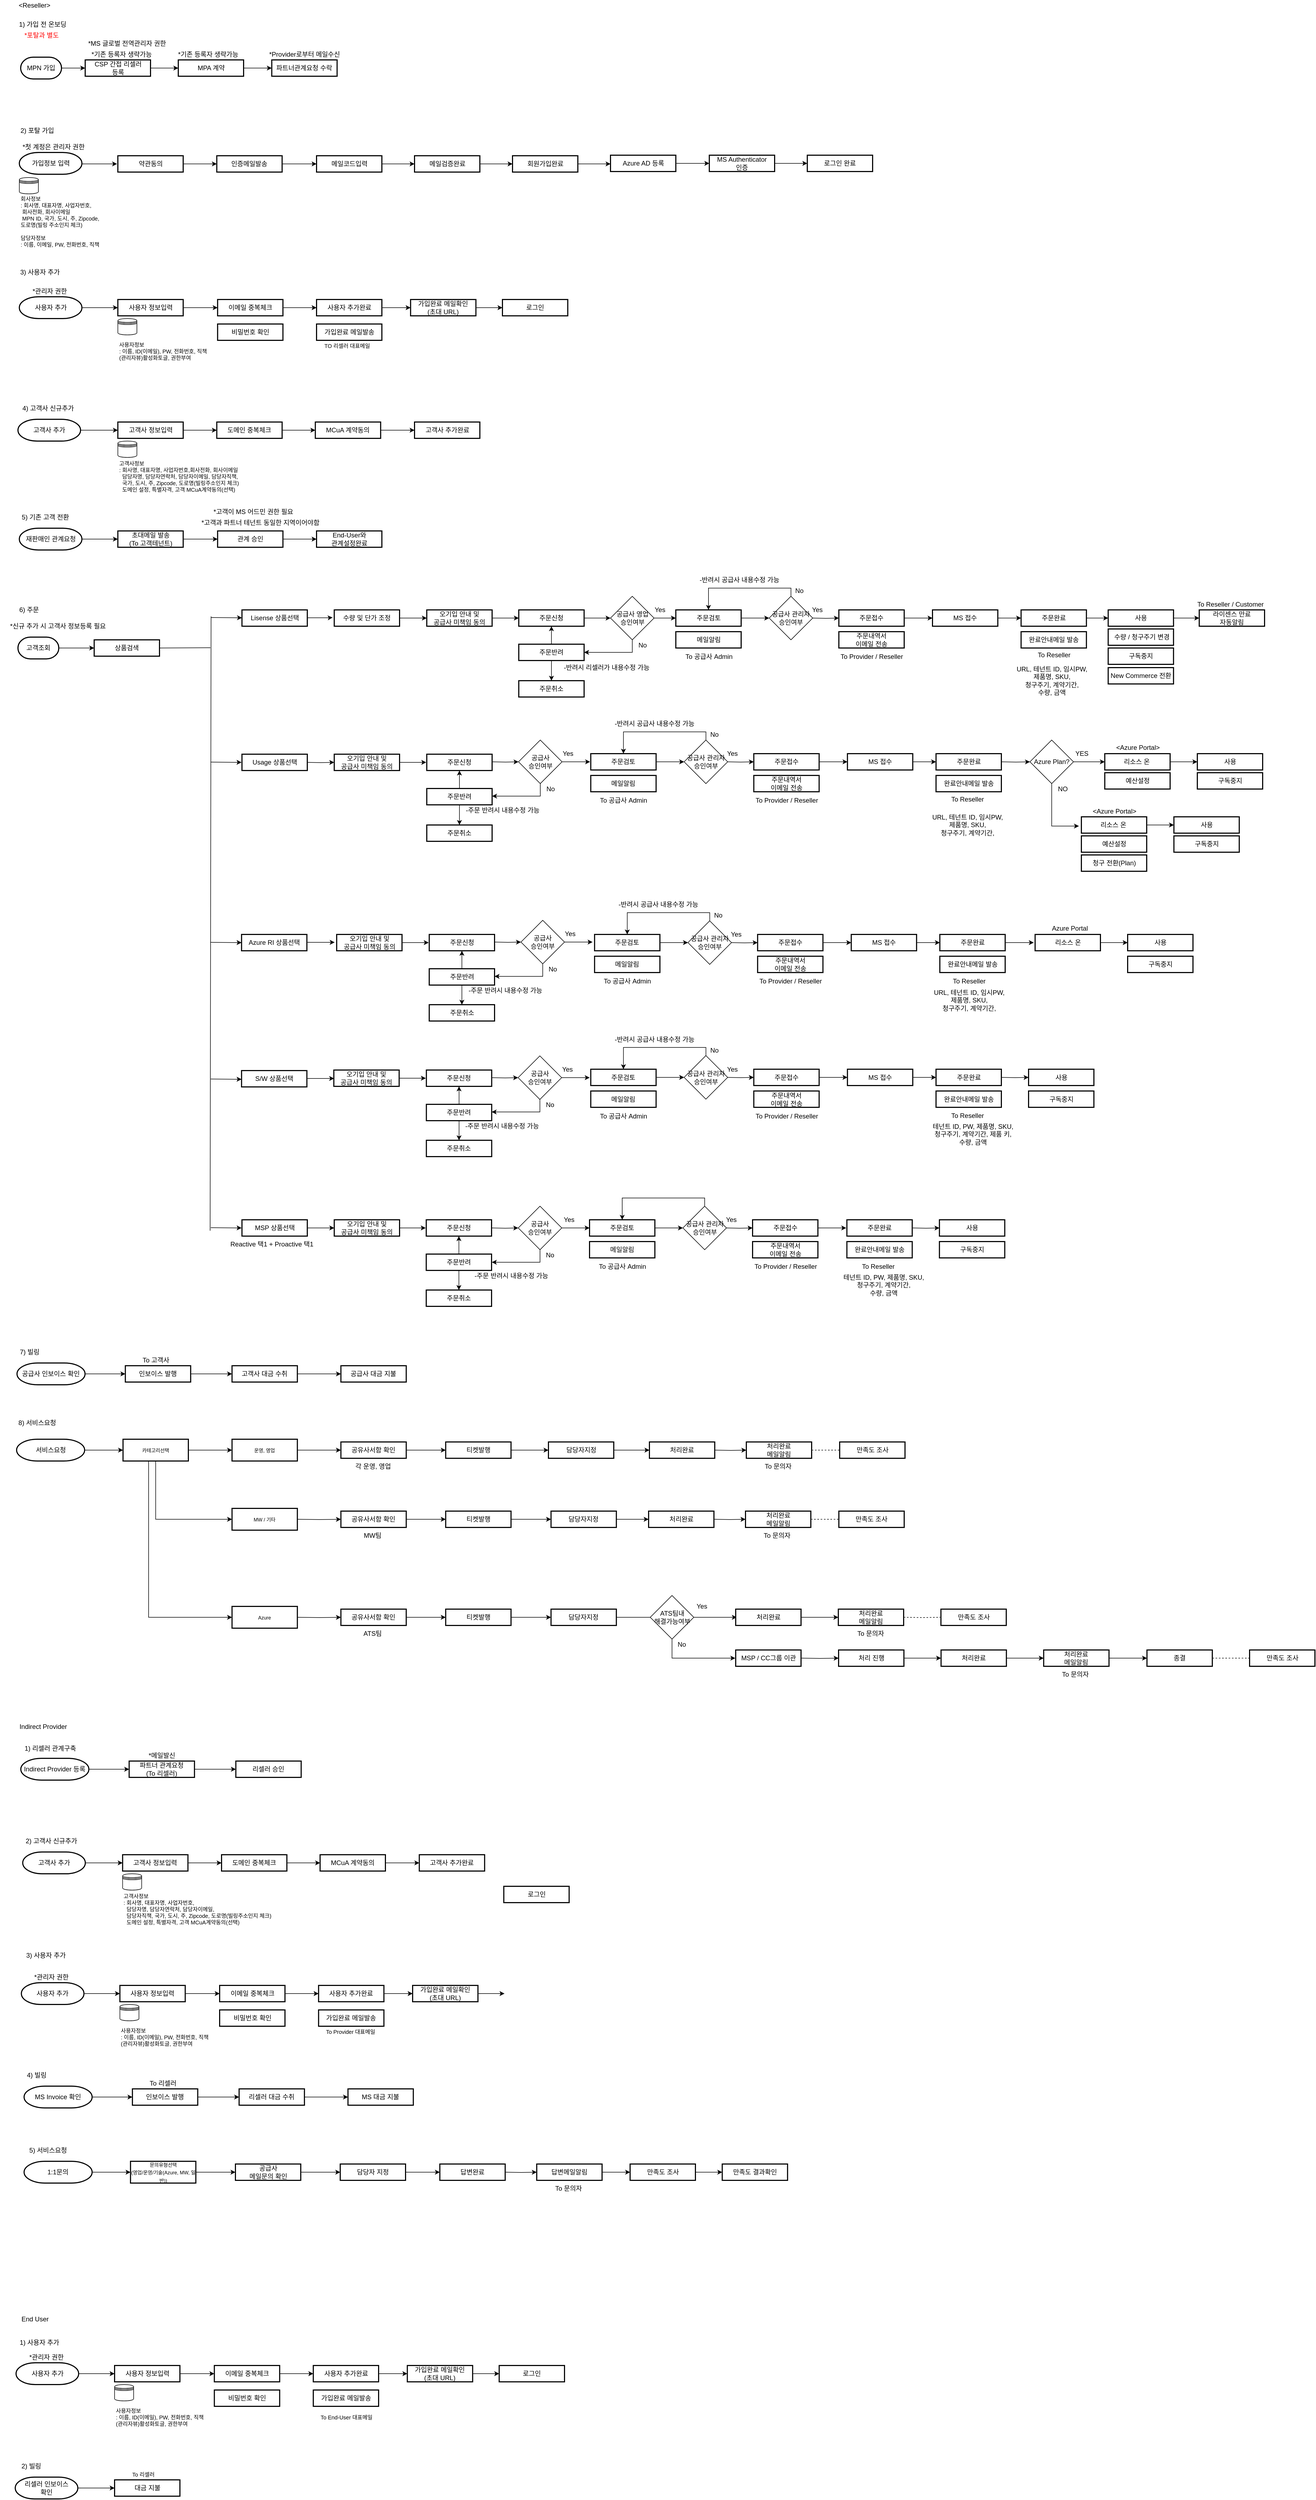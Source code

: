 <mxfile version="16.4.7" type="github">
  <diagram id="EBI2LygRZCxqeJW2eF5e" name="Page-1">
    <mxGraphModel dx="1422" dy="794" grid="1" gridSize="10" guides="1" tooltips="1" connect="1" arrows="1" fold="1" page="1" pageScale="1" pageWidth="827" pageHeight="1169" math="0" shadow="0">
      <root>
        <mxCell id="0" />
        <mxCell id="1" parent="0" />
        <mxCell id="jZ0jSoJBSHUuLXD9sUMY-5" value="&amp;lt;Reseller&amp;gt;" style="text;html=1;resizable=0;autosize=1;align=center;verticalAlign=middle;points=[];fillColor=none;strokeColor=none;rounded=0;" parent="1" vertex="1">
          <mxGeometry x="35" y="20" width="70" height="20" as="geometry" />
        </mxCell>
        <mxCell id="jZ0jSoJBSHUuLXD9sUMY-8" value="6) 주문" style="text;html=1;resizable=0;autosize=1;align=center;verticalAlign=middle;points=[];fillColor=none;strokeColor=none;rounded=0;" parent="1" vertex="1">
          <mxGeometry x="35" y="1130" width="50" height="20" as="geometry" />
        </mxCell>
        <mxCell id="jZ0jSoJBSHUuLXD9sUMY-17" value="1) 가입 전 온보딩" style="text;html=1;resizable=0;autosize=1;align=center;verticalAlign=middle;points=[];fillColor=none;strokeColor=none;rounded=0;" parent="1" vertex="1">
          <mxGeometry x="30" y="55" width="110" height="20" as="geometry" />
        </mxCell>
        <mxCell id="jZ0jSoJBSHUuLXD9sUMY-18" value="7) 빌링" style="text;html=1;resizable=0;autosize=1;align=center;verticalAlign=middle;points=[];fillColor=none;strokeColor=none;rounded=0;" parent="1" vertex="1">
          <mxGeometry x="35.75" y="2493" width="50" height="20" as="geometry" />
        </mxCell>
        <mxCell id="yiiqBciscbfqafJrFP4t-1" style="edgeStyle=orthogonalEdgeStyle;rounded=0;orthogonalLoop=1;jettySize=auto;html=1;entryX=0;entryY=0.5;entryDx=0;entryDy=0;" parent="1" source="jZ0jSoJBSHUuLXD9sUMY-20" target="jZ0jSoJBSHUuLXD9sUMY-27" edge="1">
          <mxGeometry relative="1" as="geometry" />
        </mxCell>
        <mxCell id="jZ0jSoJBSHUuLXD9sUMY-20" value="MPN 가입" style="strokeWidth=2;html=1;shape=mxgraph.flowchart.terminator;whiteSpace=wrap;" parent="1" vertex="1">
          <mxGeometry x="45" y="125" width="75" height="40" as="geometry" />
        </mxCell>
        <mxCell id="jZ0jSoJBSHUuLXD9sUMY-31" style="edgeStyle=orthogonalEdgeStyle;rounded=0;orthogonalLoop=1;jettySize=auto;html=1;entryX=0;entryY=0.5;entryDx=0;entryDy=0;" parent="1" edge="1">
          <mxGeometry relative="1" as="geometry">
            <mxPoint x="222" y="321" as="targetPoint" />
            <mxPoint x="158.5" y="321" as="sourcePoint" />
          </mxGeometry>
        </mxCell>
        <mxCell id="jZ0jSoJBSHUuLXD9sUMY-22" value="*첫 계정은 관리자 권한" style="text;html=1;resizable=0;autosize=1;align=center;verticalAlign=middle;points=[];fillColor=none;strokeColor=none;rounded=0;" parent="1" vertex="1">
          <mxGeometry x="35" y="280" width="140" height="20" as="geometry" />
        </mxCell>
        <mxCell id="jZ0jSoJBSHUuLXD9sUMY-25" value="파트너관계요청 수락" style="whiteSpace=wrap;html=1;strokeWidth=2;" parent="1" vertex="1">
          <mxGeometry x="506.25" y="130" width="120" height="30" as="geometry" />
        </mxCell>
        <mxCell id="w1osnGguPHcnNslTpG4n-14" value="" style="edgeStyle=orthogonalEdgeStyle;rounded=0;orthogonalLoop=1;jettySize=auto;html=1;" parent="1" source="jZ0jSoJBSHUuLXD9sUMY-27" target="w1osnGguPHcnNslTpG4n-13" edge="1">
          <mxGeometry relative="1" as="geometry" />
        </mxCell>
        <mxCell id="jZ0jSoJBSHUuLXD9sUMY-27" value="CSP 간접 리셀러&lt;br&gt;등록" style="whiteSpace=wrap;html=1;strokeWidth=2;" parent="1" vertex="1">
          <mxGeometry x="163.5" y="130" width="120" height="30" as="geometry" />
        </mxCell>
        <mxCell id="yiiqBciscbfqafJrFP4t-42" style="edgeStyle=orthogonalEdgeStyle;rounded=0;orthogonalLoop=1;jettySize=auto;html=1;entryX=0;entryY=0.5;entryDx=0;entryDy=0;" parent="1" source="jZ0jSoJBSHUuLXD9sUMY-36" target="yiiqBciscbfqafJrFP4t-41" edge="1">
          <mxGeometry relative="1" as="geometry" />
        </mxCell>
        <mxCell id="jZ0jSoJBSHUuLXD9sUMY-36" value="고객사 정보입력" style="whiteSpace=wrap;html=1;strokeWidth=2;" parent="1" vertex="1">
          <mxGeometry x="223.5" y="795" width="120" height="30" as="geometry" />
        </mxCell>
        <mxCell id="Zp6rRj_maZluac3LyFAB-7" value="회사정보&lt;br&gt;: 회사명, 대표자명, 사업자번호, &lt;br&gt;&amp;nbsp;회사전화, 회사이메일&lt;br style=&quot;font-size: 10px&quot;&gt;&amp;nbsp;MPN ID, 국가, 도시, 주, Zipcode, &lt;br&gt;도로명(빌링 주소인지 체크)&lt;br style=&quot;font-size: 10px&quot;&gt;&lt;div style=&quot;font-size: 10px&quot;&gt;&lt;span style=&quot;font-size: 10px&quot;&gt;&lt;br&gt;&lt;/span&gt;&lt;/div&gt;&lt;div style=&quot;font-size: 10px&quot;&gt;&lt;span style=&quot;font-size: 10px&quot;&gt;담당자정보&lt;/span&gt;&lt;/div&gt;&lt;div style=&quot;font-size: 10px&quot;&gt;&lt;span style=&quot;font-size: 10px&quot;&gt;: 이름, 이메일, PW, 전화번호, 직책&lt;/span&gt;&lt;/div&gt;" style="text;html=1;resizable=0;autosize=1;align=left;verticalAlign=middle;points=[];fillColor=none;strokeColor=none;rounded=0;fontSize=10;" parent="1" vertex="1">
          <mxGeometry x="42.5" y="377" width="170" height="100" as="geometry" />
        </mxCell>
        <mxCell id="Zp6rRj_maZluac3LyFAB-8" value="" style="shape=datastore;whiteSpace=wrap;html=1;" parent="1" vertex="1">
          <mxGeometry x="42.5" y="346" width="35" height="30" as="geometry" />
        </mxCell>
        <mxCell id="Zp6rRj_maZluac3LyFAB-11" value="" style="shape=datastore;whiteSpace=wrap;html=1;" parent="1" vertex="1">
          <mxGeometry x="223.5" y="830" width="35" height="30" as="geometry" />
        </mxCell>
        <mxCell id="Zp6rRj_maZluac3LyFAB-12" value="&lt;span&gt;고객사정보&lt;/span&gt;&lt;br&gt;&lt;div style=&quot;font-size: 10px&quot;&gt;&lt;span style=&quot;font-size: 10px&quot;&gt;: 회사명, 대표자명, 사업자번호,회사전화, 회사이메일&lt;br&gt;&lt;/span&gt;&lt;/div&gt;&lt;div style=&quot;font-size: 10px&quot;&gt;&lt;span style=&quot;font-size: 10px&quot;&gt;&amp;nbsp; 담당자명, 담당자연락처, 담당자이메일,&amp;nbsp;&lt;/span&gt;&lt;span&gt;담당자직책,&amp;nbsp;&lt;/span&gt;&lt;/div&gt;&lt;div style=&quot;font-size: 10px&quot;&gt;&lt;span&gt;&amp;nbsp; 국가, 도시, 주, Zipcode, 도로명(빌링주소인지 체크)&lt;/span&gt;&lt;/div&gt;&lt;div style=&quot;font-size: 10px&quot;&gt;&lt;span style=&quot;font-size: 10px&quot;&gt;&amp;nbsp; 도메인 설정, &lt;span style=&quot;background-color: rgb(255 , 255 , 255)&quot;&gt;특별자격,&lt;/span&gt; 고객 MCuA계약동의(선택)&lt;/span&gt;&lt;/div&gt;" style="text;html=1;resizable=0;autosize=1;align=left;verticalAlign=middle;points=[];fillColor=none;strokeColor=none;rounded=0;fontSize=10;" parent="1" vertex="1">
          <mxGeometry x="223.5" y="860" width="250" height="70" as="geometry" />
        </mxCell>
        <mxCell id="Zp6rRj_maZluac3LyFAB-15" value="*MS 글로벌 전역관리자 권한" style="text;html=1;resizable=0;autosize=1;align=center;verticalAlign=middle;points=[];fillColor=none;strokeColor=none;rounded=0;" parent="1" vertex="1">
          <mxGeometry x="155" y="90" width="170" height="20" as="geometry" />
        </mxCell>
        <mxCell id="w1osnGguPHcnNslTpG4n-7" style="edgeStyle=orthogonalEdgeStyle;rounded=0;orthogonalLoop=1;jettySize=auto;html=1;entryX=0;entryY=0.5;entryDx=0;entryDy=0;" parent="1" source="MoLYa7cNz7H3YmrfVmoX-1" target="w1osnGguPHcnNslTpG4n-19" edge="1">
          <mxGeometry relative="1" as="geometry">
            <mxPoint x="170" y="1210" as="targetPoint" />
          </mxGeometry>
        </mxCell>
        <mxCell id="MoLYa7cNz7H3YmrfVmoX-1" value="고객조회" style="strokeWidth=2;html=1;shape=mxgraph.flowchart.terminator;whiteSpace=wrap;" parent="1" vertex="1">
          <mxGeometry x="40" y="1190" width="75" height="40" as="geometry" />
        </mxCell>
        <mxCell id="MoLYa7cNz7H3YmrfVmoX-6" value="Lisense 상품선택" style="whiteSpace=wrap;html=1;strokeWidth=2;" parent="1" vertex="1">
          <mxGeometry x="451.5" y="1140" width="120" height="30" as="geometry" />
        </mxCell>
        <mxCell id="MoLYa7cNz7H3YmrfVmoX-7" value="Usage 상품선택" style="whiteSpace=wrap;html=1;strokeWidth=2;" parent="1" vertex="1">
          <mxGeometry x="451.5" y="1405" width="120" height="30" as="geometry" />
        </mxCell>
        <mxCell id="MoLYa7cNz7H3YmrfVmoX-8" value="Azure RI 상품선택" style="whiteSpace=wrap;html=1;strokeWidth=2;" parent="1" vertex="1">
          <mxGeometry x="450.75" y="1736" width="120" height="30" as="geometry" />
        </mxCell>
        <mxCell id="MoLYa7cNz7H3YmrfVmoX-9" value="S/W 상품선택" style="whiteSpace=wrap;html=1;strokeWidth=2;" parent="1" vertex="1">
          <mxGeometry x="450.75" y="1986" width="120" height="30" as="geometry" />
        </mxCell>
        <mxCell id="MoLYa7cNz7H3YmrfVmoX-15" value="&amp;nbsp;수량 / 청구주기 변경" style="whiteSpace=wrap;html=1;strokeWidth=2;" parent="1" vertex="1">
          <mxGeometry x="2042.75" y="1175" width="120" height="30" as="geometry" />
        </mxCell>
        <mxCell id="MoLYa7cNz7H3YmrfVmoX-19" value="구독중지" style="whiteSpace=wrap;html=1;strokeWidth=2;" parent="1" vertex="1">
          <mxGeometry x="2042.75" y="1210" width="120" height="30" as="geometry" />
        </mxCell>
        <mxCell id="t7yyZvSMRt4UFGwBYPYK-87" style="edgeStyle=orthogonalEdgeStyle;rounded=0;orthogonalLoop=1;jettySize=auto;html=1;entryX=0;entryY=0.5;entryDx=0;entryDy=0;" parent="1" source="MoLYa7cNz7H3YmrfVmoX-20" target="t7yyZvSMRt4UFGwBYPYK-86" edge="1">
          <mxGeometry relative="1" as="geometry" />
        </mxCell>
        <mxCell id="MoLYa7cNz7H3YmrfVmoX-20" value="사용" style="whiteSpace=wrap;html=1;strokeWidth=2;" parent="1" vertex="1">
          <mxGeometry x="2042.75" y="1140" width="120" height="30" as="geometry" />
        </mxCell>
        <mxCell id="MoLYa7cNz7H3YmrfVmoX-28" value="구독중지" style="whiteSpace=wrap;html=1;strokeWidth=2;" parent="1" vertex="1">
          <mxGeometry x="2206.5" y="1439" width="120" height="30" as="geometry" />
        </mxCell>
        <mxCell id="MoLYa7cNz7H3YmrfVmoX-29" value="예산설정" style="whiteSpace=wrap;html=1;strokeWidth=2;" parent="1" vertex="1">
          <mxGeometry x="1993.5" y="1555" width="120" height="30" as="geometry" />
        </mxCell>
        <mxCell id="MoLYa7cNz7H3YmrfVmoX-37" style="edgeStyle=orthogonalEdgeStyle;rounded=0;orthogonalLoop=1;jettySize=auto;html=1;entryX=0;entryY=0.5;entryDx=0;entryDy=0;" parent="1" source="MoLYa7cNz7H3YmrfVmoX-30" target="MoLYa7cNz7H3YmrfVmoX-36" edge="1">
          <mxGeometry relative="1" as="geometry" />
        </mxCell>
        <mxCell id="MoLYa7cNz7H3YmrfVmoX-30" value="리소스 온&amp;nbsp;" style="whiteSpace=wrap;html=1;strokeWidth=2;" parent="1" vertex="1">
          <mxGeometry x="2036.5" y="1404" width="120" height="30" as="geometry" />
        </mxCell>
        <mxCell id="MoLYa7cNz7H3YmrfVmoX-35" style="edgeStyle=orthogonalEdgeStyle;rounded=0;orthogonalLoop=1;jettySize=auto;html=1;entryX=0;entryY=0.5;entryDx=0;entryDy=0;" parent="1" source="MoLYa7cNz7H3YmrfVmoX-33" target="MoLYa7cNz7H3YmrfVmoX-30" edge="1">
          <mxGeometry relative="1" as="geometry" />
        </mxCell>
        <mxCell id="jiECZz7fGckPXylajzZf-226" style="edgeStyle=orthogonalEdgeStyle;rounded=0;orthogonalLoop=1;jettySize=auto;html=1;entryX=0;entryY=0.5;entryDx=0;entryDy=0;" parent="1" source="MoLYa7cNz7H3YmrfVmoX-33" edge="1">
          <mxGeometry relative="1" as="geometry">
            <Array as="points">
              <mxPoint x="1939.5" y="1537" />
            </Array>
            <mxPoint x="1989" y="1537" as="targetPoint" />
          </mxGeometry>
        </mxCell>
        <mxCell id="MoLYa7cNz7H3YmrfVmoX-33" value="Azure Plan?" style="rhombus;whiteSpace=wrap;html=1;" parent="1" vertex="1">
          <mxGeometry x="1899" y="1379" width="80" height="80" as="geometry" />
        </mxCell>
        <mxCell id="MoLYa7cNz7H3YmrfVmoX-36" value="사용" style="whiteSpace=wrap;html=1;strokeWidth=2;" parent="1" vertex="1">
          <mxGeometry x="2206.5" y="1404" width="120" height="30" as="geometry" />
        </mxCell>
        <mxCell id="MoLYa7cNz7H3YmrfVmoX-38" value="YES" style="text;html=1;resizable=0;autosize=1;align=center;verticalAlign=middle;points=[];fillColor=none;strokeColor=none;rounded=0;" parent="1" vertex="1">
          <mxGeometry x="1974" y="1394" width="40" height="20" as="geometry" />
        </mxCell>
        <mxCell id="MoLYa7cNz7H3YmrfVmoX-39" value="NO" style="text;html=1;resizable=0;autosize=1;align=center;verticalAlign=middle;points=[];fillColor=none;strokeColor=none;rounded=0;" parent="1" vertex="1">
          <mxGeometry x="1944" y="1459" width="30" height="20" as="geometry" />
        </mxCell>
        <mxCell id="MoLYa7cNz7H3YmrfVmoX-40" value="예산설정" style="whiteSpace=wrap;html=1;strokeWidth=2;" parent="1" vertex="1">
          <mxGeometry x="2036.5" y="1439" width="120" height="30" as="geometry" />
        </mxCell>
        <mxCell id="MoLYa7cNz7H3YmrfVmoX-47" value="" style="edgeStyle=orthogonalEdgeStyle;rounded=0;orthogonalLoop=1;jettySize=auto;html=1;" parent="1" source="MoLYa7cNz7H3YmrfVmoX-41" target="MoLYa7cNz7H3YmrfVmoX-45" edge="1">
          <mxGeometry relative="1" as="geometry" />
        </mxCell>
        <mxCell id="MoLYa7cNz7H3YmrfVmoX-41" value="리소스 온&amp;nbsp;" style="whiteSpace=wrap;html=1;strokeWidth=2;" parent="1" vertex="1">
          <mxGeometry x="1993.5" y="1520" width="120" height="30" as="geometry" />
        </mxCell>
        <mxCell id="MoLYa7cNz7H3YmrfVmoX-42" value="청구 전환(Plan)" style="whiteSpace=wrap;html=1;strokeWidth=2;" parent="1" vertex="1">
          <mxGeometry x="1993.5" y="1590" width="120" height="30" as="geometry" />
        </mxCell>
        <mxCell id="MoLYa7cNz7H3YmrfVmoX-44" value="구독중지" style="whiteSpace=wrap;html=1;strokeWidth=2;" parent="1" vertex="1">
          <mxGeometry x="2163.5" y="1555" width="120" height="30" as="geometry" />
        </mxCell>
        <mxCell id="MoLYa7cNz7H3YmrfVmoX-45" value="사용" style="whiteSpace=wrap;html=1;strokeWidth=2;" parent="1" vertex="1">
          <mxGeometry x="2163.5" y="1520" width="120" height="30" as="geometry" />
        </mxCell>
        <mxCell id="MoLYa7cNz7H3YmrfVmoX-51" value="" style="edgeStyle=orthogonalEdgeStyle;rounded=0;orthogonalLoop=1;jettySize=auto;html=1;" parent="1" source="MoLYa7cNz7H3YmrfVmoX-48" target="MoLYa7cNz7H3YmrfVmoX-49" edge="1">
          <mxGeometry relative="1" as="geometry" />
        </mxCell>
        <mxCell id="MoLYa7cNz7H3YmrfVmoX-48" value="리소스 온" style="whiteSpace=wrap;html=1;strokeWidth=2;" parent="1" vertex="1">
          <mxGeometry x="1908.5" y="1736" width="120" height="30" as="geometry" />
        </mxCell>
        <mxCell id="MoLYa7cNz7H3YmrfVmoX-49" value="사용" style="whiteSpace=wrap;html=1;strokeWidth=2;" parent="1" vertex="1">
          <mxGeometry x="2078.5" y="1736" width="120" height="30" as="geometry" />
        </mxCell>
        <mxCell id="MoLYa7cNz7H3YmrfVmoX-52" value="구독중지" style="whiteSpace=wrap;html=1;strokeWidth=2;" parent="1" vertex="1">
          <mxGeometry x="1896.5" y="2023.5" width="120" height="30" as="geometry" />
        </mxCell>
        <mxCell id="MoLYa7cNz7H3YmrfVmoX-53" value="사용" style="whiteSpace=wrap;html=1;strokeWidth=2;" parent="1" vertex="1">
          <mxGeometry x="1896.5" y="1983.5" width="120" height="30" as="geometry" />
        </mxCell>
        <mxCell id="MoLYa7cNz7H3YmrfVmoX-57" style="edgeStyle=orthogonalEdgeStyle;rounded=0;orthogonalLoop=1;jettySize=auto;html=1;entryX=0;entryY=0.5;entryDx=0;entryDy=0;" parent="1" target="MoLYa7cNz7H3YmrfVmoX-53" edge="1">
          <mxGeometry relative="1" as="geometry">
            <mxPoint x="1846.5" y="1998.5" as="sourcePoint" />
          </mxGeometry>
        </mxCell>
        <mxCell id="MoLYa7cNz7H3YmrfVmoX-62" style="edgeStyle=orthogonalEdgeStyle;rounded=0;orthogonalLoop=1;jettySize=auto;html=1;entryX=0;entryY=0.5;entryDx=0;entryDy=0;" parent="1" source="MoLYa7cNz7H3YmrfVmoX-60" target="MoLYa7cNz7H3YmrfVmoX-61" edge="1">
          <mxGeometry relative="1" as="geometry" />
        </mxCell>
        <mxCell id="MoLYa7cNz7H3YmrfVmoX-60" value="공급사 인보이스 확인" style="strokeWidth=2;html=1;shape=mxgraph.flowchart.terminator;whiteSpace=wrap;" parent="1" vertex="1">
          <mxGeometry x="38.25" y="2523" width="125" height="40" as="geometry" />
        </mxCell>
        <mxCell id="MoLYa7cNz7H3YmrfVmoX-64" style="edgeStyle=orthogonalEdgeStyle;rounded=0;orthogonalLoop=1;jettySize=auto;html=1;entryX=0;entryY=0.5;entryDx=0;entryDy=0;" parent="1" source="MoLYa7cNz7H3YmrfVmoX-61" target="MoLYa7cNz7H3YmrfVmoX-63" edge="1">
          <mxGeometry relative="1" as="geometry" />
        </mxCell>
        <mxCell id="MoLYa7cNz7H3YmrfVmoX-61" value="인보이스 발행" style="whiteSpace=wrap;html=1;strokeWidth=2;" parent="1" vertex="1">
          <mxGeometry x="237.25" y="2528" width="120" height="30" as="geometry" />
        </mxCell>
        <mxCell id="MoLYa7cNz7H3YmrfVmoX-66" style="edgeStyle=orthogonalEdgeStyle;rounded=0;orthogonalLoop=1;jettySize=auto;html=1;entryX=0;entryY=0.5;entryDx=0;entryDy=0;" parent="1" source="MoLYa7cNz7H3YmrfVmoX-63" target="MoLYa7cNz7H3YmrfVmoX-65" edge="1">
          <mxGeometry relative="1" as="geometry" />
        </mxCell>
        <mxCell id="MoLYa7cNz7H3YmrfVmoX-63" value="고객사 대금 수취" style="whiteSpace=wrap;html=1;strokeWidth=2;" parent="1" vertex="1">
          <mxGeometry x="433.25" y="2528" width="120" height="30" as="geometry" />
        </mxCell>
        <mxCell id="MoLYa7cNz7H3YmrfVmoX-65" value="공급사 대금 지불" style="whiteSpace=wrap;html=1;strokeWidth=2;" parent="1" vertex="1">
          <mxGeometry x="633.25" y="2528" width="120" height="30" as="geometry" />
        </mxCell>
        <mxCell id="w1osnGguPHcnNslTpG4n-10" value="*기존 등록자 생략가능" style="text;html=1;resizable=0;autosize=1;align=center;verticalAlign=middle;points=[];fillColor=none;strokeColor=none;rounded=0;" parent="1" vertex="1">
          <mxGeometry x="165" y="110" width="130" height="20" as="geometry" />
        </mxCell>
        <mxCell id="yiiqBciscbfqafJrFP4t-36" style="edgeStyle=orthogonalEdgeStyle;rounded=0;orthogonalLoop=1;jettySize=auto;html=1;entryX=0;entryY=0.5;entryDx=0;entryDy=0;" parent="1" source="w1osnGguPHcnNslTpG4n-13" target="jZ0jSoJBSHUuLXD9sUMY-25" edge="1">
          <mxGeometry relative="1" as="geometry" />
        </mxCell>
        <mxCell id="w1osnGguPHcnNslTpG4n-13" value="MPA 계약" style="whiteSpace=wrap;html=1;strokeWidth=2;" parent="1" vertex="1">
          <mxGeometry x="334.5" y="130" width="120" height="30" as="geometry" />
        </mxCell>
        <mxCell id="w1osnGguPHcnNslTpG4n-18" value="*기존 등록자 생략가능" style="text;html=1;resizable=0;autosize=1;align=center;verticalAlign=middle;points=[];fillColor=none;strokeColor=none;rounded=0;" parent="1" vertex="1">
          <mxGeometry x="323.5" y="110" width="130" height="20" as="geometry" />
        </mxCell>
        <mxCell id="w1osnGguPHcnNslTpG4n-19" value="상품검색" style="whiteSpace=wrap;html=1;strokeWidth=2;" parent="1" vertex="1">
          <mxGeometry x="180" y="1195" width="120" height="30" as="geometry" />
        </mxCell>
        <mxCell id="w1osnGguPHcnNslTpG4n-24" value="*신규 추가 시 고객사 정보등록 필요" style="text;html=1;resizable=0;autosize=1;align=center;verticalAlign=middle;points=[];fillColor=none;strokeColor=none;rounded=0;" parent="1" vertex="1">
          <mxGeometry x="7.5" y="1160" width="210" height="20" as="geometry" />
        </mxCell>
        <mxCell id="6FOCTZJuEtxlS3nvwUdA-1" value="구독중지" style="whiteSpace=wrap;html=1;strokeWidth=2;" parent="1" vertex="1">
          <mxGeometry x="2078.5" y="1776" width="120" height="30" as="geometry" />
        </mxCell>
        <mxCell id="yiiqBciscbfqafJrFP4t-2" value="2) 포탈 가입" style="text;html=1;resizable=0;autosize=1;align=center;verticalAlign=middle;points=[];fillColor=none;strokeColor=none;rounded=0;" parent="1" vertex="1">
          <mxGeometry x="35" y="250" width="80" height="20" as="geometry" />
        </mxCell>
        <mxCell id="yiiqBciscbfqafJrFP4t-6" style="edgeStyle=orthogonalEdgeStyle;rounded=0;orthogonalLoop=1;jettySize=auto;html=1;entryX=0;entryY=0.5;entryDx=0;entryDy=0;" parent="1" source="yiiqBciscbfqafJrFP4t-3" target="yiiqBciscbfqafJrFP4t-4" edge="1">
          <mxGeometry relative="1" as="geometry" />
        </mxCell>
        <mxCell id="yiiqBciscbfqafJrFP4t-3" value="약관동의" style="whiteSpace=wrap;html=1;strokeWidth=2;" parent="1" vertex="1">
          <mxGeometry x="223.5" y="306" width="120" height="30" as="geometry" />
        </mxCell>
        <mxCell id="yiiqBciscbfqafJrFP4t-8" style="edgeStyle=orthogonalEdgeStyle;rounded=0;orthogonalLoop=1;jettySize=auto;html=1;entryX=0;entryY=0.5;entryDx=0;entryDy=0;" parent="1" source="yiiqBciscbfqafJrFP4t-4" target="yiiqBciscbfqafJrFP4t-7" edge="1">
          <mxGeometry relative="1" as="geometry" />
        </mxCell>
        <mxCell id="yiiqBciscbfqafJrFP4t-4" value="인증메일발송" style="whiteSpace=wrap;html=1;strokeWidth=2;" parent="1" vertex="1">
          <mxGeometry x="405.25" y="306" width="120" height="30" as="geometry" />
        </mxCell>
        <mxCell id="_ZmIt5JVzIrqZUVVzqY8-2" style="edgeStyle=orthogonalEdgeStyle;rounded=0;orthogonalLoop=1;jettySize=auto;html=1;entryX=0;entryY=0.5;entryDx=0;entryDy=0;" parent="1" source="yiiqBciscbfqafJrFP4t-5" target="_ZmIt5JVzIrqZUVVzqY8-1" edge="1">
          <mxGeometry relative="1" as="geometry" />
        </mxCell>
        <mxCell id="yiiqBciscbfqafJrFP4t-5" value="Azure AD 등록" style="whiteSpace=wrap;html=1;strokeWidth=2;" parent="1" vertex="1">
          <mxGeometry x="1128.5" y="305" width="120" height="30" as="geometry" />
        </mxCell>
        <mxCell id="yiiqBciscbfqafJrFP4t-10" style="edgeStyle=orthogonalEdgeStyle;rounded=0;orthogonalLoop=1;jettySize=auto;html=1;entryX=0;entryY=0.5;entryDx=0;entryDy=0;" parent="1" source="yiiqBciscbfqafJrFP4t-7" target="yiiqBciscbfqafJrFP4t-9" edge="1">
          <mxGeometry relative="1" as="geometry" />
        </mxCell>
        <mxCell id="yiiqBciscbfqafJrFP4t-7" value="메일코드입력" style="whiteSpace=wrap;html=1;strokeWidth=2;" parent="1" vertex="1">
          <mxGeometry x="588.5" y="306" width="120" height="30" as="geometry" />
        </mxCell>
        <mxCell id="yiiqBciscbfqafJrFP4t-12" style="edgeStyle=orthogonalEdgeStyle;rounded=0;orthogonalLoop=1;jettySize=auto;html=1;entryX=0;entryY=0.5;entryDx=0;entryDy=0;" parent="1" source="yiiqBciscbfqafJrFP4t-9" target="yiiqBciscbfqafJrFP4t-11" edge="1">
          <mxGeometry relative="1" as="geometry" />
        </mxCell>
        <mxCell id="yiiqBciscbfqafJrFP4t-9" value="메일검증완료" style="whiteSpace=wrap;html=1;strokeWidth=2;" parent="1" vertex="1">
          <mxGeometry x="768.5" y="306" width="120" height="30" as="geometry" />
        </mxCell>
        <mxCell id="yiiqBciscbfqafJrFP4t-14" style="edgeStyle=orthogonalEdgeStyle;rounded=0;orthogonalLoop=1;jettySize=auto;html=1;entryX=0;entryY=0.5;entryDx=0;entryDy=0;" parent="1" source="yiiqBciscbfqafJrFP4t-11" edge="1">
          <mxGeometry relative="1" as="geometry">
            <mxPoint x="1128.5" y="321" as="targetPoint" />
          </mxGeometry>
        </mxCell>
        <mxCell id="yiiqBciscbfqafJrFP4t-11" value="회원가입완료" style="whiteSpace=wrap;html=1;strokeWidth=2;" parent="1" vertex="1">
          <mxGeometry x="948.5" y="306" width="120" height="30" as="geometry" />
        </mxCell>
        <mxCell id="yiiqBciscbfqafJrFP4t-15" value="가입정보 입력" style="strokeWidth=2;html=1;shape=mxgraph.flowchart.terminator;whiteSpace=wrap;" parent="1" vertex="1">
          <mxGeometry x="42.5" y="300" width="115" height="40" as="geometry" />
        </mxCell>
        <mxCell id="yiiqBciscbfqafJrFP4t-16" value="3) 사용자 추가" style="text;html=1;resizable=0;autosize=1;align=center;verticalAlign=middle;points=[];fillColor=none;strokeColor=none;rounded=0;" parent="1" vertex="1">
          <mxGeometry x="35" y="510" width="90" height="20" as="geometry" />
        </mxCell>
        <mxCell id="yiiqBciscbfqafJrFP4t-17" value="4) 고객사 신규추가" style="text;html=1;resizable=0;autosize=1;align=center;verticalAlign=middle;points=[];fillColor=none;strokeColor=none;rounded=0;" parent="1" vertex="1">
          <mxGeometry x="35" y="760" width="120" height="20" as="geometry" />
        </mxCell>
        <mxCell id="yiiqBciscbfqafJrFP4t-21" style="edgeStyle=orthogonalEdgeStyle;rounded=0;orthogonalLoop=1;jettySize=auto;html=1;entryX=0;entryY=0.5;entryDx=0;entryDy=0;" parent="1" source="yiiqBciscbfqafJrFP4t-18" target="yiiqBciscbfqafJrFP4t-20" edge="1">
          <mxGeometry relative="1" as="geometry" />
        </mxCell>
        <mxCell id="yiiqBciscbfqafJrFP4t-18" value="사용자 추가" style="strokeWidth=2;html=1;shape=mxgraph.flowchart.terminator;whiteSpace=wrap;" parent="1" vertex="1">
          <mxGeometry x="42.5" y="565" width="115" height="40" as="geometry" />
        </mxCell>
        <mxCell id="yiiqBciscbfqafJrFP4t-19" value="*관리자 권한" style="text;html=1;resizable=0;autosize=1;align=center;verticalAlign=middle;points=[];fillColor=none;strokeColor=none;rounded=0;" parent="1" vertex="1">
          <mxGeometry x="57.5" y="545" width="80" height="20" as="geometry" />
        </mxCell>
        <mxCell id="yiiqBciscbfqafJrFP4t-25" style="edgeStyle=orthogonalEdgeStyle;rounded=0;orthogonalLoop=1;jettySize=auto;html=1;entryX=0;entryY=0.5;entryDx=0;entryDy=0;" parent="1" source="yiiqBciscbfqafJrFP4t-20" target="yiiqBciscbfqafJrFP4t-24" edge="1">
          <mxGeometry relative="1" as="geometry" />
        </mxCell>
        <mxCell id="yiiqBciscbfqafJrFP4t-20" value="사용자 정보입력" style="whiteSpace=wrap;html=1;strokeWidth=2;" parent="1" vertex="1">
          <mxGeometry x="223.5" y="570" width="120" height="30" as="geometry" />
        </mxCell>
        <mxCell id="yiiqBciscbfqafJrFP4t-22" value="" style="shape=datastore;whiteSpace=wrap;html=1;" parent="1" vertex="1">
          <mxGeometry x="223.5" y="605" width="35" height="30" as="geometry" />
        </mxCell>
        <mxCell id="yiiqBciscbfqafJrFP4t-23" value="&lt;span&gt;사용자정보&lt;/span&gt;&lt;br&gt;&lt;div style=&quot;font-size: 10px&quot;&gt;&lt;span style=&quot;font-size: 10px&quot;&gt;: 이름, ID(이메일), PW, 전화번호, 직책&lt;/span&gt;&lt;/div&gt;&lt;div style=&quot;font-size: 10px&quot;&gt;&lt;span&gt;(관리자뷰)활성화토글, 권한부여&amp;nbsp;&lt;/span&gt;&lt;/div&gt;" style="text;html=1;resizable=0;autosize=1;align=left;verticalAlign=middle;points=[];fillColor=none;strokeColor=none;rounded=0;fontSize=10;" parent="1" vertex="1">
          <mxGeometry x="223.5" y="645" width="190" height="40" as="geometry" />
        </mxCell>
        <mxCell id="yiiqBciscbfqafJrFP4t-28" style="edgeStyle=orthogonalEdgeStyle;rounded=0;orthogonalLoop=1;jettySize=auto;html=1;entryX=0;entryY=0.5;entryDx=0;entryDy=0;" parent="1" source="yiiqBciscbfqafJrFP4t-24" target="yiiqBciscbfqafJrFP4t-27" edge="1">
          <mxGeometry relative="1" as="geometry" />
        </mxCell>
        <mxCell id="yiiqBciscbfqafJrFP4t-24" value="이메일 중복체크" style="whiteSpace=wrap;html=1;strokeWidth=2;" parent="1" vertex="1">
          <mxGeometry x="406.75" y="570" width="120" height="30" as="geometry" />
        </mxCell>
        <mxCell id="yiiqBciscbfqafJrFP4t-26" value="비밀번호 확인" style="whiteSpace=wrap;html=1;strokeWidth=2;" parent="1" vertex="1">
          <mxGeometry x="406.75" y="615" width="120" height="30" as="geometry" />
        </mxCell>
        <mxCell id="yiiqBciscbfqafJrFP4t-32" style="edgeStyle=orthogonalEdgeStyle;rounded=0;orthogonalLoop=1;jettySize=auto;html=1;entryX=0;entryY=0.5;entryDx=0;entryDy=0;" parent="1" source="yiiqBciscbfqafJrFP4t-27" target="yiiqBciscbfqafJrFP4t-31" edge="1">
          <mxGeometry relative="1" as="geometry" />
        </mxCell>
        <mxCell id="yiiqBciscbfqafJrFP4t-27" value="사용자 추가완료" style="whiteSpace=wrap;html=1;strokeWidth=2;" parent="1" vertex="1">
          <mxGeometry x="588.5" y="570" width="120" height="30" as="geometry" />
        </mxCell>
        <mxCell id="yiiqBciscbfqafJrFP4t-29" value="가입완료 메일발송" style="whiteSpace=wrap;html=1;strokeWidth=2;" parent="1" vertex="1">
          <mxGeometry x="588.5" y="615" width="120" height="30" as="geometry" />
        </mxCell>
        <mxCell id="yiiqBciscbfqafJrFP4t-34" style="edgeStyle=orthogonalEdgeStyle;rounded=0;orthogonalLoop=1;jettySize=auto;html=1;entryX=0;entryY=0.5;entryDx=0;entryDy=0;" parent="1" source="yiiqBciscbfqafJrFP4t-31" target="yiiqBciscbfqafJrFP4t-33" edge="1">
          <mxGeometry relative="1" as="geometry" />
        </mxCell>
        <mxCell id="yiiqBciscbfqafJrFP4t-31" value="가입완료 메일확인&lt;br&gt;(초대 URL)" style="whiteSpace=wrap;html=1;strokeWidth=2;" parent="1" vertex="1">
          <mxGeometry x="761.25" y="570" width="120" height="30" as="geometry" />
        </mxCell>
        <mxCell id="yiiqBciscbfqafJrFP4t-33" value="로그인" style="whiteSpace=wrap;html=1;strokeWidth=2;" parent="1" vertex="1">
          <mxGeometry x="930" y="570" width="120" height="30" as="geometry" />
        </mxCell>
        <mxCell id="yiiqBciscbfqafJrFP4t-40" style="edgeStyle=orthogonalEdgeStyle;rounded=0;orthogonalLoop=1;jettySize=auto;html=1;entryX=0;entryY=0.5;entryDx=0;entryDy=0;" parent="1" source="yiiqBciscbfqafJrFP4t-35" target="jZ0jSoJBSHUuLXD9sUMY-36" edge="1">
          <mxGeometry relative="1" as="geometry" />
        </mxCell>
        <mxCell id="yiiqBciscbfqafJrFP4t-35" value="고객사 추가" style="strokeWidth=2;html=1;shape=mxgraph.flowchart.terminator;whiteSpace=wrap;" parent="1" vertex="1">
          <mxGeometry x="40" y="790" width="115" height="40" as="geometry" />
        </mxCell>
        <mxCell id="yiiqBciscbfqafJrFP4t-44" style="edgeStyle=orthogonalEdgeStyle;rounded=0;orthogonalLoop=1;jettySize=auto;html=1;entryX=0;entryY=0.5;entryDx=0;entryDy=0;" parent="1" source="yiiqBciscbfqafJrFP4t-41" target="yiiqBciscbfqafJrFP4t-43" edge="1">
          <mxGeometry relative="1" as="geometry" />
        </mxCell>
        <mxCell id="yiiqBciscbfqafJrFP4t-41" value="도메인 중복체크" style="whiteSpace=wrap;html=1;strokeWidth=2;" parent="1" vertex="1">
          <mxGeometry x="405.25" y="795" width="120" height="30" as="geometry" />
        </mxCell>
        <mxCell id="yiiqBciscbfqafJrFP4t-46" style="edgeStyle=orthogonalEdgeStyle;rounded=0;orthogonalLoop=1;jettySize=auto;html=1;entryX=0;entryY=0.5;entryDx=0;entryDy=0;" parent="1" source="yiiqBciscbfqafJrFP4t-43" target="yiiqBciscbfqafJrFP4t-45" edge="1">
          <mxGeometry relative="1" as="geometry" />
        </mxCell>
        <mxCell id="yiiqBciscbfqafJrFP4t-43" value="MCuA 계약동의" style="whiteSpace=wrap;html=1;strokeWidth=2;" parent="1" vertex="1">
          <mxGeometry x="586.25" y="795" width="120" height="30" as="geometry" />
        </mxCell>
        <mxCell id="yiiqBciscbfqafJrFP4t-45" value="고객사 추가완료" style="whiteSpace=wrap;html=1;strokeWidth=2;" parent="1" vertex="1">
          <mxGeometry x="768.5" y="795" width="120" height="30" as="geometry" />
        </mxCell>
        <mxCell id="x6lxZDlceFVpdXFvNisg-1" value="5) 기존 고객 전환" style="text;html=1;resizable=0;autosize=1;align=center;verticalAlign=middle;points=[];fillColor=none;strokeColor=none;rounded=0;" parent="1" vertex="1">
          <mxGeometry x="35" y="960" width="110" height="20" as="geometry" />
        </mxCell>
        <mxCell id="x6lxZDlceFVpdXFvNisg-4" style="edgeStyle=orthogonalEdgeStyle;rounded=0;orthogonalLoop=1;jettySize=auto;html=1;entryX=0;entryY=0.5;entryDx=0;entryDy=0;" parent="1" source="x6lxZDlceFVpdXFvNisg-2" target="x6lxZDlceFVpdXFvNisg-3" edge="1">
          <mxGeometry relative="1" as="geometry" />
        </mxCell>
        <mxCell id="x6lxZDlceFVpdXFvNisg-2" value="재판매인 관계요청" style="strokeWidth=2;html=1;shape=mxgraph.flowchart.terminator;whiteSpace=wrap;" parent="1" vertex="1">
          <mxGeometry x="42.5" y="990" width="115" height="40" as="geometry" />
        </mxCell>
        <mxCell id="x6lxZDlceFVpdXFvNisg-7" style="edgeStyle=orthogonalEdgeStyle;rounded=0;orthogonalLoop=1;jettySize=auto;html=1;entryX=0;entryY=0.5;entryDx=0;entryDy=0;" parent="1" source="x6lxZDlceFVpdXFvNisg-3" target="x6lxZDlceFVpdXFvNisg-5" edge="1">
          <mxGeometry relative="1" as="geometry" />
        </mxCell>
        <mxCell id="x6lxZDlceFVpdXFvNisg-3" value="초대메일 발송&lt;br&gt;(To 고객테넌트)" style="whiteSpace=wrap;html=1;strokeWidth=2;" parent="1" vertex="1">
          <mxGeometry x="223.5" y="995" width="120" height="30" as="geometry" />
        </mxCell>
        <mxCell id="x6lxZDlceFVpdXFvNisg-9" style="edgeStyle=orthogonalEdgeStyle;rounded=0;orthogonalLoop=1;jettySize=auto;html=1;entryX=0;entryY=0.5;entryDx=0;entryDy=0;" parent="1" source="x6lxZDlceFVpdXFvNisg-5" target="x6lxZDlceFVpdXFvNisg-8" edge="1">
          <mxGeometry relative="1" as="geometry" />
        </mxCell>
        <mxCell id="x6lxZDlceFVpdXFvNisg-5" value="관계 승인" style="whiteSpace=wrap;html=1;strokeWidth=2;" parent="1" vertex="1">
          <mxGeometry x="406.75" y="995" width="120" height="30" as="geometry" />
        </mxCell>
        <mxCell id="x6lxZDlceFVpdXFvNisg-6" value="*고객이 MS 어드민 권한 필요" style="text;html=1;resizable=0;autosize=1;align=center;verticalAlign=middle;points=[];fillColor=none;strokeColor=none;rounded=0;" parent="1" vertex="1">
          <mxGeometry x="386.75" y="950" width="170" height="20" as="geometry" />
        </mxCell>
        <mxCell id="x6lxZDlceFVpdXFvNisg-8" value="End-User와&lt;br&gt;관계설정완료" style="whiteSpace=wrap;html=1;strokeWidth=2;" parent="1" vertex="1">
          <mxGeometry x="588.5" y="995" width="120" height="30" as="geometry" />
        </mxCell>
        <mxCell id="x6lxZDlceFVpdXFvNisg-10" value="*고객과 파트너 테넌트 동일한 지역이어야함" style="text;html=1;resizable=0;autosize=1;align=center;verticalAlign=middle;points=[];fillColor=none;strokeColor=none;rounded=0;" parent="1" vertex="1">
          <mxGeometry x="360" y="970" width="250" height="20" as="geometry" />
        </mxCell>
        <mxCell id="xGOP9Eh6eVyP-2dt73vl-1" value="Indirect Provider" style="text;html=1;resizable=0;autosize=1;align=center;verticalAlign=middle;points=[];fillColor=none;strokeColor=none;rounded=0;" parent="1" vertex="1">
          <mxGeometry x="36.25" y="3181" width="100" height="20" as="geometry" />
        </mxCell>
        <mxCell id="xGOP9Eh6eVyP-2dt73vl-12" style="edgeStyle=orthogonalEdgeStyle;rounded=0;orthogonalLoop=1;jettySize=auto;html=1;entryX=0;entryY=0.5;entryDx=0;entryDy=0;" parent="1" source="xGOP9Eh6eVyP-2dt73vl-3" target="xGOP9Eh6eVyP-2dt73vl-4" edge="1">
          <mxGeometry relative="1" as="geometry" />
        </mxCell>
        <mxCell id="xGOP9Eh6eVyP-2dt73vl-3" value="Indirect Provider 등록" style="strokeWidth=2;html=1;shape=mxgraph.flowchart.terminator;whiteSpace=wrap;" parent="1" vertex="1">
          <mxGeometry x="45.25" y="3249" width="125" height="40" as="geometry" />
        </mxCell>
        <mxCell id="xGOP9Eh6eVyP-2dt73vl-13" style="edgeStyle=orthogonalEdgeStyle;rounded=0;orthogonalLoop=1;jettySize=auto;html=1;" parent="1" source="xGOP9Eh6eVyP-2dt73vl-4" target="xGOP9Eh6eVyP-2dt73vl-5" edge="1">
          <mxGeometry relative="1" as="geometry" />
        </mxCell>
        <mxCell id="xGOP9Eh6eVyP-2dt73vl-4" value="파트너 관계요청&lt;br&gt;(To 리셀러)" style="whiteSpace=wrap;html=1;strokeWidth=2;" parent="1" vertex="1">
          <mxGeometry x="244.25" y="3254" width="120" height="30" as="geometry" />
        </mxCell>
        <mxCell id="xGOP9Eh6eVyP-2dt73vl-5" value="리셀러 승인" style="whiteSpace=wrap;html=1;strokeWidth=2;" parent="1" vertex="1">
          <mxGeometry x="440.25" y="3254" width="120" height="30" as="geometry" />
        </mxCell>
        <mxCell id="xGOP9Eh6eVyP-2dt73vl-6" value="*Provider로부터 메일수신" style="text;html=1;resizable=0;autosize=1;align=center;verticalAlign=middle;points=[];fillColor=none;strokeColor=none;rounded=0;" parent="1" vertex="1">
          <mxGeometry x="491.25" y="110" width="150" height="20" as="geometry" />
        </mxCell>
        <mxCell id="xGOP9Eh6eVyP-2dt73vl-7" value="*메일발신" style="text;html=1;resizable=0;autosize=1;align=center;verticalAlign=middle;points=[];fillColor=none;strokeColor=none;rounded=0;" parent="1" vertex="1">
          <mxGeometry x="269.25" y="3234" width="70" height="20" as="geometry" />
        </mxCell>
        <mxCell id="xGOP9Eh6eVyP-2dt73vl-15" value="1) 리셀러 관계구축" style="text;html=1;resizable=0;autosize=1;align=center;verticalAlign=middle;points=[];fillColor=none;strokeColor=none;rounded=0;" parent="1" vertex="1">
          <mxGeometry x="38.75" y="3221" width="120" height="20" as="geometry" />
        </mxCell>
        <mxCell id="xGOP9Eh6eVyP-2dt73vl-16" value="2) 고객사 신규추가" style="text;html=1;resizable=0;autosize=1;align=center;verticalAlign=middle;points=[];fillColor=none;strokeColor=none;rounded=0;" parent="1" vertex="1">
          <mxGeometry x="41.25" y="3391" width="120" height="20" as="geometry" />
        </mxCell>
        <mxCell id="5rJymScOoRONWZvCWUrG-1" value="To 고객사" style="text;html=1;resizable=0;autosize=1;align=center;verticalAlign=middle;points=[];fillColor=none;strokeColor=none;rounded=0;" parent="1" vertex="1">
          <mxGeometry x="257.75" y="2508" width="70" height="20" as="geometry" />
        </mxCell>
        <mxCell id="5rJymScOoRONWZvCWUrG-2" value="End User" style="text;html=1;resizable=0;autosize=1;align=center;verticalAlign=middle;points=[];fillColor=none;strokeColor=none;rounded=0;" parent="1" vertex="1">
          <mxGeometry x="36.25" y="4269" width="70" height="20" as="geometry" />
        </mxCell>
        <mxCell id="FI80l3QKtq1fP2HwdgS9-1" value="4) 빌링" style="text;html=1;resizable=0;autosize=1;align=center;verticalAlign=middle;points=[];fillColor=none;strokeColor=none;rounded=0;" parent="1" vertex="1">
          <mxGeometry x="48.75" y="3821" width="50" height="20" as="geometry" />
        </mxCell>
        <mxCell id="FI80l3QKtq1fP2HwdgS9-2" style="edgeStyle=orthogonalEdgeStyle;rounded=0;orthogonalLoop=1;jettySize=auto;html=1;entryX=0;entryY=0.5;entryDx=0;entryDy=0;" parent="1" source="FI80l3QKtq1fP2HwdgS9-3" target="FI80l3QKtq1fP2HwdgS9-5" edge="1">
          <mxGeometry relative="1" as="geometry" />
        </mxCell>
        <mxCell id="FI80l3QKtq1fP2HwdgS9-3" value="MS Invoice 확인" style="strokeWidth=2;html=1;shape=mxgraph.flowchart.terminator;whiteSpace=wrap;" parent="1" vertex="1">
          <mxGeometry x="51.25" y="3851" width="125" height="40" as="geometry" />
        </mxCell>
        <mxCell id="FI80l3QKtq1fP2HwdgS9-4" style="edgeStyle=orthogonalEdgeStyle;rounded=0;orthogonalLoop=1;jettySize=auto;html=1;entryX=0;entryY=0.5;entryDx=0;entryDy=0;" parent="1" source="FI80l3QKtq1fP2HwdgS9-5" target="FI80l3QKtq1fP2HwdgS9-7" edge="1">
          <mxGeometry relative="1" as="geometry" />
        </mxCell>
        <mxCell id="FI80l3QKtq1fP2HwdgS9-5" value="인보이스 발행" style="whiteSpace=wrap;html=1;strokeWidth=2;" parent="1" vertex="1">
          <mxGeometry x="250.25" y="3856" width="120" height="30" as="geometry" />
        </mxCell>
        <mxCell id="FI80l3QKtq1fP2HwdgS9-6" style="edgeStyle=orthogonalEdgeStyle;rounded=0;orthogonalLoop=1;jettySize=auto;html=1;entryX=0;entryY=0.5;entryDx=0;entryDy=0;" parent="1" source="FI80l3QKtq1fP2HwdgS9-7" target="FI80l3QKtq1fP2HwdgS9-8" edge="1">
          <mxGeometry relative="1" as="geometry" />
        </mxCell>
        <mxCell id="FI80l3QKtq1fP2HwdgS9-7" value="리셀러 대금 수취" style="whiteSpace=wrap;html=1;strokeWidth=2;" parent="1" vertex="1">
          <mxGeometry x="446.25" y="3856" width="120" height="30" as="geometry" />
        </mxCell>
        <mxCell id="FI80l3QKtq1fP2HwdgS9-8" value="MS 대금 지불" style="whiteSpace=wrap;html=1;strokeWidth=2;" parent="1" vertex="1">
          <mxGeometry x="646.25" y="3856" width="120" height="30" as="geometry" />
        </mxCell>
        <mxCell id="FI80l3QKtq1fP2HwdgS9-9" value="To 리셀러" style="text;html=1;resizable=0;autosize=1;align=center;verticalAlign=middle;points=[];fillColor=none;strokeColor=none;rounded=0;" parent="1" vertex="1">
          <mxGeometry x="270.75" y="3836" width="70" height="20" as="geometry" />
        </mxCell>
        <mxCell id="_ZmIt5JVzIrqZUVVzqY8-4" style="edgeStyle=orthogonalEdgeStyle;rounded=0;orthogonalLoop=1;jettySize=auto;html=1;entryX=0;entryY=0.5;entryDx=0;entryDy=0;" parent="1" source="_ZmIt5JVzIrqZUVVzqY8-1" target="_ZmIt5JVzIrqZUVVzqY8-3" edge="1">
          <mxGeometry relative="1" as="geometry" />
        </mxCell>
        <mxCell id="_ZmIt5JVzIrqZUVVzqY8-1" value="MS Authenticator&lt;br&gt;인증" style="whiteSpace=wrap;html=1;strokeWidth=2;" parent="1" vertex="1">
          <mxGeometry x="1310" y="305" width="120" height="30" as="geometry" />
        </mxCell>
        <mxCell id="_ZmIt5JVzIrqZUVVzqY8-3" value="로그인 완료" style="whiteSpace=wrap;html=1;strokeWidth=2;" parent="1" vertex="1">
          <mxGeometry x="1490" y="305" width="120" height="30" as="geometry" />
        </mxCell>
        <mxCell id="_ZmIt5JVzIrqZUVVzqY8-5" style="edgeStyle=orthogonalEdgeStyle;rounded=0;orthogonalLoop=1;jettySize=auto;html=1;entryX=0;entryY=0.5;entryDx=0;entryDy=0;" parent="1" source="_ZmIt5JVzIrqZUVVzqY8-6" target="_ZmIt5JVzIrqZUVVzqY8-9" edge="1">
          <mxGeometry relative="1" as="geometry" />
        </mxCell>
        <mxCell id="_ZmIt5JVzIrqZUVVzqY8-6" value="사용자 추가" style="strokeWidth=2;html=1;shape=mxgraph.flowchart.terminator;whiteSpace=wrap;" parent="1" vertex="1">
          <mxGeometry x="36.5" y="4359" width="115" height="40" as="geometry" />
        </mxCell>
        <mxCell id="_ZmIt5JVzIrqZUVVzqY8-7" value="*관리자 권한" style="text;html=1;resizable=0;autosize=1;align=center;verticalAlign=middle;points=[];fillColor=none;strokeColor=none;rounded=0;" parent="1" vertex="1">
          <mxGeometry x="51.5" y="4339" width="80" height="20" as="geometry" />
        </mxCell>
        <mxCell id="_ZmIt5JVzIrqZUVVzqY8-8" style="edgeStyle=orthogonalEdgeStyle;rounded=0;orthogonalLoop=1;jettySize=auto;html=1;entryX=0;entryY=0.5;entryDx=0;entryDy=0;" parent="1" source="_ZmIt5JVzIrqZUVVzqY8-9" target="_ZmIt5JVzIrqZUVVzqY8-13" edge="1">
          <mxGeometry relative="1" as="geometry" />
        </mxCell>
        <mxCell id="_ZmIt5JVzIrqZUVVzqY8-9" value="사용자 정보입력" style="whiteSpace=wrap;html=1;strokeWidth=2;" parent="1" vertex="1">
          <mxGeometry x="217.5" y="4364" width="120" height="30" as="geometry" />
        </mxCell>
        <mxCell id="_ZmIt5JVzIrqZUVVzqY8-10" value="" style="shape=datastore;whiteSpace=wrap;html=1;" parent="1" vertex="1">
          <mxGeometry x="217.5" y="4399" width="35" height="30" as="geometry" />
        </mxCell>
        <mxCell id="_ZmIt5JVzIrqZUVVzqY8-11" value="&lt;span&gt;사용자정보&lt;/span&gt;&lt;br&gt;&lt;div style=&quot;font-size: 10px&quot;&gt;&lt;span style=&quot;font-size: 10px&quot;&gt;: 이름, ID(이메일), PW, 전화번호, 직책&lt;/span&gt;&lt;/div&gt;&lt;div style=&quot;font-size: 10px&quot;&gt;&lt;span&gt;(관리자뷰)활성화토글, 권한부여&amp;nbsp;&lt;/span&gt;&lt;/div&gt;" style="text;html=1;resizable=0;autosize=1;align=left;verticalAlign=middle;points=[];fillColor=none;strokeColor=none;rounded=0;fontSize=10;" parent="1" vertex="1">
          <mxGeometry x="217.5" y="4439" width="190" height="40" as="geometry" />
        </mxCell>
        <mxCell id="_ZmIt5JVzIrqZUVVzqY8-12" style="edgeStyle=orthogonalEdgeStyle;rounded=0;orthogonalLoop=1;jettySize=auto;html=1;entryX=0;entryY=0.5;entryDx=0;entryDy=0;" parent="1" source="_ZmIt5JVzIrqZUVVzqY8-13" target="_ZmIt5JVzIrqZUVVzqY8-16" edge="1">
          <mxGeometry relative="1" as="geometry" />
        </mxCell>
        <mxCell id="_ZmIt5JVzIrqZUVVzqY8-13" value="이메일 중복체크" style="whiteSpace=wrap;html=1;strokeWidth=2;" parent="1" vertex="1">
          <mxGeometry x="400.75" y="4364" width="120" height="30" as="geometry" />
        </mxCell>
        <mxCell id="_ZmIt5JVzIrqZUVVzqY8-14" value="비밀번호 확인" style="whiteSpace=wrap;html=1;strokeWidth=2;" parent="1" vertex="1">
          <mxGeometry x="400.75" y="4409" width="120" height="30" as="geometry" />
        </mxCell>
        <mxCell id="_ZmIt5JVzIrqZUVVzqY8-15" style="edgeStyle=orthogonalEdgeStyle;rounded=0;orthogonalLoop=1;jettySize=auto;html=1;entryX=0;entryY=0.5;entryDx=0;entryDy=0;" parent="1" source="_ZmIt5JVzIrqZUVVzqY8-16" target="_ZmIt5JVzIrqZUVVzqY8-19" edge="1">
          <mxGeometry relative="1" as="geometry" />
        </mxCell>
        <mxCell id="_ZmIt5JVzIrqZUVVzqY8-16" value="사용자 추가완료" style="whiteSpace=wrap;html=1;strokeWidth=2;" parent="1" vertex="1">
          <mxGeometry x="582.5" y="4364" width="120" height="30" as="geometry" />
        </mxCell>
        <mxCell id="_ZmIt5JVzIrqZUVVzqY8-17" value="가입완료 메일발송" style="whiteSpace=wrap;html=1;strokeWidth=2;" parent="1" vertex="1">
          <mxGeometry x="582.5" y="4409" width="120" height="30" as="geometry" />
        </mxCell>
        <mxCell id="_ZmIt5JVzIrqZUVVzqY8-18" style="edgeStyle=orthogonalEdgeStyle;rounded=0;orthogonalLoop=1;jettySize=auto;html=1;entryX=0;entryY=0.5;entryDx=0;entryDy=0;" parent="1" source="_ZmIt5JVzIrqZUVVzqY8-19" target="_ZmIt5JVzIrqZUVVzqY8-20" edge="1">
          <mxGeometry relative="1" as="geometry" />
        </mxCell>
        <mxCell id="_ZmIt5JVzIrqZUVVzqY8-19" value="가입완료 메일확인&lt;br&gt;(초대 URL)" style="whiteSpace=wrap;html=1;strokeWidth=2;" parent="1" vertex="1">
          <mxGeometry x="755.25" y="4364" width="120" height="30" as="geometry" />
        </mxCell>
        <mxCell id="_ZmIt5JVzIrqZUVVzqY8-20" value="로그인" style="whiteSpace=wrap;html=1;strokeWidth=2;" parent="1" vertex="1">
          <mxGeometry x="924" y="4364" width="120" height="30" as="geometry" />
        </mxCell>
        <mxCell id="_ZmIt5JVzIrqZUVVzqY8-21" value="1) 사용자 추가" style="text;html=1;resizable=0;autosize=1;align=center;verticalAlign=middle;points=[];fillColor=none;strokeColor=none;rounded=0;" parent="1" vertex="1">
          <mxGeometry x="33.75" y="4312" width="90" height="20" as="geometry" />
        </mxCell>
        <mxCell id="bMdnd7Ke1l1wz5ZGlFLW-1" value="3) 사용자 추가" style="text;html=1;resizable=0;autosize=1;align=center;verticalAlign=middle;points=[];fillColor=none;strokeColor=none;rounded=0;" parent="1" vertex="1">
          <mxGeometry x="46.25" y="3601" width="90" height="20" as="geometry" />
        </mxCell>
        <mxCell id="bMdnd7Ke1l1wz5ZGlFLW-2" style="edgeStyle=orthogonalEdgeStyle;rounded=0;orthogonalLoop=1;jettySize=auto;html=1;entryX=0;entryY=0.5;entryDx=0;entryDy=0;" parent="1" source="bMdnd7Ke1l1wz5ZGlFLW-3" target="bMdnd7Ke1l1wz5ZGlFLW-9" edge="1">
          <mxGeometry relative="1" as="geometry" />
        </mxCell>
        <mxCell id="bMdnd7Ke1l1wz5ZGlFLW-3" value="고객사 정보입력" style="whiteSpace=wrap;html=1;strokeWidth=2;" parent="1" vertex="1">
          <mxGeometry x="232.25" y="3426" width="120" height="30" as="geometry" />
        </mxCell>
        <mxCell id="bMdnd7Ke1l1wz5ZGlFLW-4" value="" style="shape=datastore;whiteSpace=wrap;html=1;" parent="1" vertex="1">
          <mxGeometry x="232.25" y="3461" width="35" height="30" as="geometry" />
        </mxCell>
        <mxCell id="bMdnd7Ke1l1wz5ZGlFLW-5" value="&lt;span&gt;고객사정보&lt;/span&gt;&lt;br&gt;&lt;div style=&quot;font-size: 10px&quot;&gt;&lt;span style=&quot;font-size: 10px&quot;&gt;: 회사명, 대표자명, 사업자번호,&lt;br&gt;&lt;/span&gt;&lt;/div&gt;&lt;div style=&quot;font-size: 10px&quot;&gt;&lt;span style=&quot;font-size: 10px&quot;&gt;&amp;nbsp; 담당자명, 담당자연락처, 담당자이메일,&lt;/span&gt;&lt;/div&gt;&lt;div style=&quot;font-size: 10px&quot;&gt;&lt;span style=&quot;font-size: 10px&quot;&gt;&amp;nbsp; 담당자직책,&amp;nbsp;&lt;/span&gt;&lt;span&gt;국가, 도시, 주, Zipcode, 도로명(빌링주소인지 체크)&lt;/span&gt;&lt;/div&gt;&lt;div style=&quot;font-size: 10px&quot;&gt;&lt;span style=&quot;font-size: 10px&quot;&gt;&amp;nbsp; 도메인 설정, 특별자격, 고객 MCuA계약동의(선택)&lt;/span&gt;&lt;/div&gt;" style="text;html=1;resizable=0;autosize=1;align=left;verticalAlign=middle;points=[];fillColor=none;strokeColor=none;rounded=0;fontSize=10;" parent="1" vertex="1">
          <mxGeometry x="232.25" y="3491" width="300" height="70" as="geometry" />
        </mxCell>
        <mxCell id="bMdnd7Ke1l1wz5ZGlFLW-6" style="edgeStyle=orthogonalEdgeStyle;rounded=0;orthogonalLoop=1;jettySize=auto;html=1;entryX=0;entryY=0.5;entryDx=0;entryDy=0;" parent="1" source="bMdnd7Ke1l1wz5ZGlFLW-7" target="bMdnd7Ke1l1wz5ZGlFLW-3" edge="1">
          <mxGeometry relative="1" as="geometry" />
        </mxCell>
        <mxCell id="bMdnd7Ke1l1wz5ZGlFLW-7" value="고객사 추가" style="strokeWidth=2;html=1;shape=mxgraph.flowchart.terminator;whiteSpace=wrap;" parent="1" vertex="1">
          <mxGeometry x="48.75" y="3421" width="115" height="40" as="geometry" />
        </mxCell>
        <mxCell id="bMdnd7Ke1l1wz5ZGlFLW-8" style="edgeStyle=orthogonalEdgeStyle;rounded=0;orthogonalLoop=1;jettySize=auto;html=1;entryX=0;entryY=0.5;entryDx=0;entryDy=0;" parent="1" source="bMdnd7Ke1l1wz5ZGlFLW-9" target="bMdnd7Ke1l1wz5ZGlFLW-11" edge="1">
          <mxGeometry relative="1" as="geometry" />
        </mxCell>
        <mxCell id="bMdnd7Ke1l1wz5ZGlFLW-9" value="도메인 중복체크" style="whiteSpace=wrap;html=1;strokeWidth=2;" parent="1" vertex="1">
          <mxGeometry x="414" y="3426" width="120" height="30" as="geometry" />
        </mxCell>
        <mxCell id="bMdnd7Ke1l1wz5ZGlFLW-10" style="edgeStyle=orthogonalEdgeStyle;rounded=0;orthogonalLoop=1;jettySize=auto;html=1;entryX=0;entryY=0.5;entryDx=0;entryDy=0;" parent="1" source="bMdnd7Ke1l1wz5ZGlFLW-11" target="bMdnd7Ke1l1wz5ZGlFLW-12" edge="1">
          <mxGeometry relative="1" as="geometry" />
        </mxCell>
        <mxCell id="bMdnd7Ke1l1wz5ZGlFLW-11" value="MCuA 계약동의" style="whiteSpace=wrap;html=1;strokeWidth=2;" parent="1" vertex="1">
          <mxGeometry x="595" y="3426" width="120" height="30" as="geometry" />
        </mxCell>
        <mxCell id="bMdnd7Ke1l1wz5ZGlFLW-12" value="고객사 추가완료" style="whiteSpace=wrap;html=1;strokeWidth=2;" parent="1" vertex="1">
          <mxGeometry x="777.25" y="3426" width="120" height="30" as="geometry" />
        </mxCell>
        <mxCell id="bMdnd7Ke1l1wz5ZGlFLW-13" style="edgeStyle=orthogonalEdgeStyle;rounded=0;orthogonalLoop=1;jettySize=auto;html=1;entryX=0;entryY=0.5;entryDx=0;entryDy=0;" parent="1" source="bMdnd7Ke1l1wz5ZGlFLW-14" target="bMdnd7Ke1l1wz5ZGlFLW-17" edge="1">
          <mxGeometry relative="1" as="geometry" />
        </mxCell>
        <mxCell id="bMdnd7Ke1l1wz5ZGlFLW-14" value="사용자 추가" style="strokeWidth=2;html=1;shape=mxgraph.flowchart.terminator;whiteSpace=wrap;" parent="1" vertex="1">
          <mxGeometry x="46.25" y="3661" width="115" height="40" as="geometry" />
        </mxCell>
        <mxCell id="bMdnd7Ke1l1wz5ZGlFLW-15" value="*관리자 권한" style="text;html=1;resizable=0;autosize=1;align=center;verticalAlign=middle;points=[];fillColor=none;strokeColor=none;rounded=0;" parent="1" vertex="1">
          <mxGeometry x="61.25" y="3641" width="80" height="20" as="geometry" />
        </mxCell>
        <mxCell id="bMdnd7Ke1l1wz5ZGlFLW-16" style="edgeStyle=orthogonalEdgeStyle;rounded=0;orthogonalLoop=1;jettySize=auto;html=1;entryX=0;entryY=0.5;entryDx=0;entryDy=0;" parent="1" source="bMdnd7Ke1l1wz5ZGlFLW-17" target="bMdnd7Ke1l1wz5ZGlFLW-21" edge="1">
          <mxGeometry relative="1" as="geometry" />
        </mxCell>
        <mxCell id="bMdnd7Ke1l1wz5ZGlFLW-17" value="사용자 정보입력" style="whiteSpace=wrap;html=1;strokeWidth=2;" parent="1" vertex="1">
          <mxGeometry x="227.25" y="3666" width="120" height="30" as="geometry" />
        </mxCell>
        <mxCell id="bMdnd7Ke1l1wz5ZGlFLW-18" value="" style="shape=datastore;whiteSpace=wrap;html=1;" parent="1" vertex="1">
          <mxGeometry x="227.25" y="3701" width="35" height="30" as="geometry" />
        </mxCell>
        <mxCell id="bMdnd7Ke1l1wz5ZGlFLW-19" value="&lt;span&gt;사용자정보&lt;/span&gt;&lt;br&gt;&lt;div style=&quot;font-size: 10px&quot;&gt;&lt;span style=&quot;font-size: 10px&quot;&gt;: 이름, ID(이메일), PW, 전화번호, 직책&lt;/span&gt;&lt;/div&gt;&lt;div style=&quot;font-size: 10px&quot;&gt;&lt;span&gt;(관리자뷰)활성화토글, 권한부여&amp;nbsp;&lt;/span&gt;&lt;/div&gt;" style="text;html=1;resizable=0;autosize=1;align=left;verticalAlign=middle;points=[];fillColor=none;strokeColor=none;rounded=0;fontSize=10;" parent="1" vertex="1">
          <mxGeometry x="227.25" y="3741" width="190" height="40" as="geometry" />
        </mxCell>
        <mxCell id="bMdnd7Ke1l1wz5ZGlFLW-20" style="edgeStyle=orthogonalEdgeStyle;rounded=0;orthogonalLoop=1;jettySize=auto;html=1;entryX=0;entryY=0.5;entryDx=0;entryDy=0;" parent="1" source="bMdnd7Ke1l1wz5ZGlFLW-21" target="bMdnd7Ke1l1wz5ZGlFLW-24" edge="1">
          <mxGeometry relative="1" as="geometry" />
        </mxCell>
        <mxCell id="bMdnd7Ke1l1wz5ZGlFLW-21" value="이메일 중복체크" style="whiteSpace=wrap;html=1;strokeWidth=2;" parent="1" vertex="1">
          <mxGeometry x="410.5" y="3666" width="120" height="30" as="geometry" />
        </mxCell>
        <mxCell id="bMdnd7Ke1l1wz5ZGlFLW-22" value="비밀번호 확인" style="whiteSpace=wrap;html=1;strokeWidth=2;" parent="1" vertex="1">
          <mxGeometry x="410.5" y="3711" width="120" height="30" as="geometry" />
        </mxCell>
        <mxCell id="bMdnd7Ke1l1wz5ZGlFLW-23" style="edgeStyle=orthogonalEdgeStyle;rounded=0;orthogonalLoop=1;jettySize=auto;html=1;entryX=0;entryY=0.5;entryDx=0;entryDy=0;" parent="1" source="bMdnd7Ke1l1wz5ZGlFLW-24" target="bMdnd7Ke1l1wz5ZGlFLW-27" edge="1">
          <mxGeometry relative="1" as="geometry" />
        </mxCell>
        <mxCell id="bMdnd7Ke1l1wz5ZGlFLW-24" value="사용자 추가완료" style="whiteSpace=wrap;html=1;strokeWidth=2;" parent="1" vertex="1">
          <mxGeometry x="592.25" y="3666" width="120" height="30" as="geometry" />
        </mxCell>
        <mxCell id="bMdnd7Ke1l1wz5ZGlFLW-25" value="가입완료 메일발송" style="whiteSpace=wrap;html=1;strokeWidth=2;" parent="1" vertex="1">
          <mxGeometry x="592.25" y="3711" width="120" height="30" as="geometry" />
        </mxCell>
        <mxCell id="bMdnd7Ke1l1wz5ZGlFLW-26" style="edgeStyle=orthogonalEdgeStyle;rounded=0;orthogonalLoop=1;jettySize=auto;html=1;entryX=0;entryY=0.5;entryDx=0;entryDy=0;" parent="1" source="bMdnd7Ke1l1wz5ZGlFLW-27" edge="1">
          <mxGeometry relative="1" as="geometry">
            <mxPoint x="933.75" y="3681" as="targetPoint" />
          </mxGeometry>
        </mxCell>
        <mxCell id="bMdnd7Ke1l1wz5ZGlFLW-27" value="가입완료 메일확인&lt;br&gt;(초대 URL)" style="whiteSpace=wrap;html=1;strokeWidth=2;" parent="1" vertex="1">
          <mxGeometry x="765" y="3666" width="120" height="30" as="geometry" />
        </mxCell>
        <mxCell id="bMdnd7Ke1l1wz5ZGlFLW-28" value="로그인" style="whiteSpace=wrap;html=1;strokeWidth=2;" parent="1" vertex="1">
          <mxGeometry x="932.5" y="3484" width="120" height="30" as="geometry" />
        </mxCell>
        <mxCell id="bMdnd7Ke1l1wz5ZGlFLW-29" value="TO 리셀러 대표메일" style="text;html=1;resizable=0;autosize=1;align=left;verticalAlign=middle;points=[];fillColor=none;strokeColor=none;rounded=0;fontSize=10;" parent="1" vertex="1">
          <mxGeometry x="601.25" y="645" width="110" height="20" as="geometry" />
        </mxCell>
        <mxCell id="bMdnd7Ke1l1wz5ZGlFLW-30" value="To Provider 대표메일" style="text;html=1;resizable=0;autosize=1;align=left;verticalAlign=middle;points=[];fillColor=none;strokeColor=none;rounded=0;fontSize=10;" parent="1" vertex="1">
          <mxGeometry x="603.75" y="3741" width="110" height="20" as="geometry" />
        </mxCell>
        <mxCell id="bMdnd7Ke1l1wz5ZGlFLW-31" value="To End-User 대표메일" style="text;html=1;resizable=0;autosize=1;align=left;verticalAlign=middle;points=[];fillColor=none;strokeColor=none;rounded=0;fontSize=10;" parent="1" vertex="1">
          <mxGeometry x="594" y="4449" width="110" height="20" as="geometry" />
        </mxCell>
        <mxCell id="jiECZz7fGckPXylajzZf-2" value="&lt;font color=&quot;#ff0000&quot;&gt;*포탈과 별도&lt;/font&gt;" style="text;html=1;resizable=0;autosize=1;align=center;verticalAlign=middle;points=[];fillColor=none;strokeColor=none;rounded=0;" parent="1" vertex="1">
          <mxGeometry x="42.5" y="75" width="80" height="20" as="geometry" />
        </mxCell>
        <mxCell id="jiECZz7fGckPXylajzZf-5" value="" style="endArrow=none;html=1;rounded=0;" parent="1" edge="1">
          <mxGeometry width="50" height="50" relative="1" as="geometry">
            <mxPoint x="300" y="1210" as="sourcePoint" />
            <mxPoint x="393.5" y="1209.5" as="targetPoint" />
          </mxGeometry>
        </mxCell>
        <mxCell id="jiECZz7fGckPXylajzZf-6" value="" style="endArrow=none;html=1;rounded=0;" parent="1" edge="1">
          <mxGeometry width="50" height="50" relative="1" as="geometry">
            <mxPoint x="394.75" y="1152" as="sourcePoint" />
            <mxPoint x="393" y="2280" as="targetPoint" />
          </mxGeometry>
        </mxCell>
        <mxCell id="jiECZz7fGckPXylajzZf-7" value="" style="endArrow=classic;html=1;rounded=0;" parent="1" edge="1">
          <mxGeometry width="50" height="50" relative="1" as="geometry">
            <mxPoint x="394.75" y="1154" as="sourcePoint" />
            <mxPoint x="451.5" y="1154.5" as="targetPoint" />
          </mxGeometry>
        </mxCell>
        <mxCell id="jiECZz7fGckPXylajzZf-8" value="" style="endArrow=classic;html=1;rounded=0;" parent="1" edge="1">
          <mxGeometry width="50" height="50" relative="1" as="geometry">
            <mxPoint x="393.88" y="1419.5" as="sourcePoint" />
            <mxPoint x="450.63" y="1420" as="targetPoint" />
          </mxGeometry>
        </mxCell>
        <mxCell id="jiECZz7fGckPXylajzZf-9" value="" style="endArrow=classic;html=1;rounded=0;entryX=0;entryY=0.5;entryDx=0;entryDy=0;" parent="1" target="MoLYa7cNz7H3YmrfVmoX-8" edge="1">
          <mxGeometry width="50" height="50" relative="1" as="geometry">
            <mxPoint x="394.0" y="1750.5" as="sourcePoint" />
            <mxPoint x="451" y="1751" as="targetPoint" />
          </mxGeometry>
        </mxCell>
        <mxCell id="jiECZz7fGckPXylajzZf-10" value="" style="endArrow=classic;html=1;rounded=0;" parent="1" edge="1">
          <mxGeometry width="50" height="50" relative="1" as="geometry">
            <mxPoint x="394.25" y="2001.5" as="sourcePoint" />
            <mxPoint x="450.75" y="2002" as="targetPoint" />
          </mxGeometry>
        </mxCell>
        <mxCell id="jiECZz7fGckPXylajzZf-11" style="edgeStyle=orthogonalEdgeStyle;rounded=0;orthogonalLoop=1;jettySize=auto;html=1;" parent="1" edge="1">
          <mxGeometry relative="1" as="geometry">
            <mxPoint x="571.5" y="1153.5" as="sourcePoint" />
            <mxPoint x="618" y="1154" as="targetPoint" />
            <Array as="points">
              <mxPoint x="611.5" y="1154.5" />
              <mxPoint x="611.5" y="1154.5" />
            </Array>
          </mxGeometry>
        </mxCell>
        <mxCell id="jiECZz7fGckPXylajzZf-14" style="edgeStyle=orthogonalEdgeStyle;rounded=0;orthogonalLoop=1;jettySize=auto;html=1;entryX=0;entryY=0.5;entryDx=0;entryDy=0;" parent="1" source="jiECZz7fGckPXylajzZf-12" target="jiECZz7fGckPXylajzZf-13" edge="1">
          <mxGeometry relative="1" as="geometry" />
        </mxCell>
        <mxCell id="jiECZz7fGckPXylajzZf-12" value="수량 및 단가 조정" style="whiteSpace=wrap;html=1;strokeWidth=2;" parent="1" vertex="1">
          <mxGeometry x="621" y="1140" width="120" height="30" as="geometry" />
        </mxCell>
        <mxCell id="jiECZz7fGckPXylajzZf-16" style="edgeStyle=orthogonalEdgeStyle;rounded=0;orthogonalLoop=1;jettySize=auto;html=1;entryX=0;entryY=0.5;entryDx=0;entryDy=0;" parent="1" source="jiECZz7fGckPXylajzZf-13" target="jiECZz7fGckPXylajzZf-15" edge="1">
          <mxGeometry relative="1" as="geometry" />
        </mxCell>
        <mxCell id="jiECZz7fGckPXylajzZf-13" value="오기입 안내 및&lt;br&gt;공급사 미책임 동의" style="whiteSpace=wrap;html=1;strokeWidth=2;" parent="1" vertex="1">
          <mxGeometry x="791" y="1140" width="120" height="30" as="geometry" />
        </mxCell>
        <mxCell id="jiECZz7fGckPXylajzZf-19" style="edgeStyle=orthogonalEdgeStyle;rounded=0;orthogonalLoop=1;jettySize=auto;html=1;entryX=0;entryY=0.5;entryDx=0;entryDy=0;" parent="1" source="jiECZz7fGckPXylajzZf-15" target="jiECZz7fGckPXylajzZf-18" edge="1">
          <mxGeometry relative="1" as="geometry" />
        </mxCell>
        <mxCell id="jiECZz7fGckPXylajzZf-15" value="주문신청" style="whiteSpace=wrap;html=1;strokeWidth=2;" parent="1" vertex="1">
          <mxGeometry x="960" y="1140" width="120" height="30" as="geometry" />
        </mxCell>
        <mxCell id="jiECZz7fGckPXylajzZf-20" style="edgeStyle=orthogonalEdgeStyle;rounded=0;orthogonalLoop=1;jettySize=auto;html=1;" parent="1" source="jiECZz7fGckPXylajzZf-18" edge="1">
          <mxGeometry relative="1" as="geometry">
            <mxPoint x="1080" y="1218" as="targetPoint" />
            <Array as="points">
              <mxPoint x="1169" y="1218" />
              <mxPoint x="1130" y="1218" />
            </Array>
          </mxGeometry>
        </mxCell>
        <mxCell id="t7yyZvSMRt4UFGwBYPYK-11" style="edgeStyle=orthogonalEdgeStyle;rounded=0;orthogonalLoop=1;jettySize=auto;html=1;entryX=0;entryY=0.5;entryDx=0;entryDy=0;" parent="1" source="jiECZz7fGckPXylajzZf-18" target="t7yyZvSMRt4UFGwBYPYK-8" edge="1">
          <mxGeometry relative="1" as="geometry" />
        </mxCell>
        <mxCell id="jiECZz7fGckPXylajzZf-18" value="공급사 영업&lt;br&gt;승인여부" style="rhombus;whiteSpace=wrap;html=1;" parent="1" vertex="1">
          <mxGeometry x="1128.5" y="1115" width="80" height="80" as="geometry" />
        </mxCell>
        <mxCell id="jiECZz7fGckPXylajzZf-22" style="edgeStyle=orthogonalEdgeStyle;rounded=0;orthogonalLoop=1;jettySize=auto;html=1;entryX=0.5;entryY=1;entryDx=0;entryDy=0;" parent="1" source="jiECZz7fGckPXylajzZf-21" target="jiECZz7fGckPXylajzZf-15" edge="1">
          <mxGeometry relative="1" as="geometry" />
        </mxCell>
        <mxCell id="jiECZz7fGckPXylajzZf-53" style="edgeStyle=orthogonalEdgeStyle;rounded=0;orthogonalLoop=1;jettySize=auto;html=1;entryX=0.5;entryY=0;entryDx=0;entryDy=0;" parent="1" source="jiECZz7fGckPXylajzZf-21" target="jiECZz7fGckPXylajzZf-52" edge="1">
          <mxGeometry relative="1" as="geometry" />
        </mxCell>
        <mxCell id="jiECZz7fGckPXylajzZf-21" value="주문반려" style="whiteSpace=wrap;html=1;strokeWidth=2;" parent="1" vertex="1">
          <mxGeometry x="960" y="1203" width="120" height="30" as="geometry" />
        </mxCell>
        <mxCell id="jiECZz7fGckPXylajzZf-23" value="No" style="text;html=1;resizable=0;autosize=1;align=center;verticalAlign=middle;points=[];fillColor=none;strokeColor=none;rounded=0;" parent="1" vertex="1">
          <mxGeometry x="1171.5" y="1195" width="30" height="20" as="geometry" />
        </mxCell>
        <mxCell id="t7yyZvSMRt4UFGwBYPYK-17" style="edgeStyle=orthogonalEdgeStyle;rounded=0;orthogonalLoop=1;jettySize=auto;html=1;entryX=0;entryY=0.5;entryDx=0;entryDy=0;" parent="1" source="jiECZz7fGckPXylajzZf-27" target="jiECZz7fGckPXylajzZf-34" edge="1">
          <mxGeometry relative="1" as="geometry" />
        </mxCell>
        <mxCell id="jiECZz7fGckPXylajzZf-27" value="주문접수" style="whiteSpace=wrap;html=1;strokeWidth=2;" parent="1" vertex="1">
          <mxGeometry x="1548" y="1140" width="120" height="30" as="geometry" />
        </mxCell>
        <mxCell id="jiECZz7fGckPXylajzZf-30" value="Yes" style="text;html=1;resizable=0;autosize=1;align=center;verticalAlign=middle;points=[];fillColor=none;strokeColor=none;rounded=0;" parent="1" vertex="1">
          <mxGeometry x="1203.5" y="1130" width="30" height="20" as="geometry" />
        </mxCell>
        <mxCell id="jiECZz7fGckPXylajzZf-31" value="-반려시 리셀러가 내용수정 가능" style="text;html=1;resizable=0;autosize=1;align=center;verticalAlign=middle;points=[];fillColor=none;strokeColor=none;rounded=0;" parent="1" vertex="1">
          <mxGeometry x="1025.5" y="1236" width="190" height="20" as="geometry" />
        </mxCell>
        <mxCell id="jiECZz7fGckPXylajzZf-33" value="주문내역서 &lt;br&gt;이메일 전송" style="whiteSpace=wrap;html=1;strokeWidth=2;" parent="1" vertex="1">
          <mxGeometry x="1548" y="1180" width="120" height="30" as="geometry" />
        </mxCell>
        <mxCell id="jiECZz7fGckPXylajzZf-37" style="edgeStyle=orthogonalEdgeStyle;rounded=0;orthogonalLoop=1;jettySize=auto;html=1;entryX=0;entryY=0.5;entryDx=0;entryDy=0;" parent="1" source="jiECZz7fGckPXylajzZf-34" target="jiECZz7fGckPXylajzZf-36" edge="1">
          <mxGeometry relative="1" as="geometry" />
        </mxCell>
        <mxCell id="jiECZz7fGckPXylajzZf-34" value="MS 접수" style="whiteSpace=wrap;html=1;strokeWidth=2;" parent="1" vertex="1">
          <mxGeometry x="1720" y="1140" width="120" height="30" as="geometry" />
        </mxCell>
        <mxCell id="t7yyZvSMRt4UFGwBYPYK-16" style="edgeStyle=orthogonalEdgeStyle;rounded=0;orthogonalLoop=1;jettySize=auto;html=1;entryX=0;entryY=0.5;entryDx=0;entryDy=0;" parent="1" source="jiECZz7fGckPXylajzZf-36" target="MoLYa7cNz7H3YmrfVmoX-20" edge="1">
          <mxGeometry relative="1" as="geometry" />
        </mxCell>
        <mxCell id="jiECZz7fGckPXylajzZf-36" value="주문완료" style="whiteSpace=wrap;html=1;strokeWidth=2;" parent="1" vertex="1">
          <mxGeometry x="1882.75" y="1140" width="120" height="30" as="geometry" />
        </mxCell>
        <mxCell id="jiECZz7fGckPXylajzZf-39" style="edgeStyle=orthogonalEdgeStyle;rounded=0;orthogonalLoop=1;jettySize=auto;html=1;entryX=0;entryY=0.5;entryDx=0;entryDy=0;" parent="1" target="jiECZz7fGckPXylajzZf-40" edge="1">
          <mxGeometry relative="1" as="geometry">
            <mxPoint x="571" y="1420" as="sourcePoint" />
          </mxGeometry>
        </mxCell>
        <mxCell id="jiECZz7fGckPXylajzZf-43" style="edgeStyle=orthogonalEdgeStyle;rounded=0;orthogonalLoop=1;jettySize=auto;html=1;" parent="1" source="jiECZz7fGckPXylajzZf-40" edge="1">
          <mxGeometry relative="1" as="geometry">
            <mxPoint x="790" y="1420" as="targetPoint" />
          </mxGeometry>
        </mxCell>
        <mxCell id="jiECZz7fGckPXylajzZf-40" value="오기입 안내 및&lt;br&gt;공급사 미책임 동의" style="whiteSpace=wrap;html=1;strokeWidth=2;" parent="1" vertex="1">
          <mxGeometry x="621" y="1405" width="120" height="30" as="geometry" />
        </mxCell>
        <mxCell id="jiECZz7fGckPXylajzZf-42" value="주문신청" style="whiteSpace=wrap;html=1;strokeWidth=2;" parent="1" vertex="1">
          <mxGeometry x="791" y="1405" width="120" height="30" as="geometry" />
        </mxCell>
        <mxCell id="jiECZz7fGckPXylajzZf-52" value="주문취소" style="whiteSpace=wrap;html=1;strokeWidth=2;" parent="1" vertex="1">
          <mxGeometry x="960" y="1270" width="120" height="30" as="geometry" />
        </mxCell>
        <mxCell id="jiECZz7fGckPXylajzZf-56" value="완료안내메일 발송" style="whiteSpace=wrap;html=1;strokeWidth=2;" parent="1" vertex="1">
          <mxGeometry x="1882.75" y="1180" width="120" height="30" as="geometry" />
        </mxCell>
        <mxCell id="jiECZz7fGckPXylajzZf-65" value="URL, 테넌트 ID, 임시PW,&lt;br&gt;제품명, SKU, &lt;br&gt;청구주기, 계약기간, &lt;br&gt;수량, 금액" style="text;html=1;resizable=0;autosize=1;align=center;verticalAlign=middle;points=[];fillColor=none;strokeColor=none;rounded=0;" parent="1" vertex="1">
          <mxGeometry x="1864" y="1240" width="150" height="60" as="geometry" />
        </mxCell>
        <mxCell id="jiECZz7fGckPXylajzZf-66" value="To Provider / Reseller" style="text;html=1;resizable=0;autosize=1;align=center;verticalAlign=middle;points=[];fillColor=none;strokeColor=none;rounded=0;" parent="1" vertex="1">
          <mxGeometry x="1543" y="1216" width="130" height="20" as="geometry" />
        </mxCell>
        <mxCell id="jiECZz7fGckPXylajzZf-71" style="edgeStyle=orthogonalEdgeStyle;rounded=0;orthogonalLoop=1;jettySize=auto;html=1;entryX=0.5;entryY=1;entryDx=0;entryDy=0;" parent="1" source="jiECZz7fGckPXylajzZf-73" edge="1">
          <mxGeometry relative="1" as="geometry">
            <mxPoint x="851" y="1435" as="targetPoint" />
          </mxGeometry>
        </mxCell>
        <mxCell id="jiECZz7fGckPXylajzZf-72" style="edgeStyle=orthogonalEdgeStyle;rounded=0;orthogonalLoop=1;jettySize=auto;html=1;entryX=0.5;entryY=0;entryDx=0;entryDy=0;" parent="1" source="jiECZz7fGckPXylajzZf-73" target="jiECZz7fGckPXylajzZf-74" edge="1">
          <mxGeometry relative="1" as="geometry" />
        </mxCell>
        <mxCell id="jiECZz7fGckPXylajzZf-73" value="주문반려" style="whiteSpace=wrap;html=1;strokeWidth=2;" parent="1" vertex="1">
          <mxGeometry x="791" y="1468" width="120" height="30" as="geometry" />
        </mxCell>
        <mxCell id="jiECZz7fGckPXylajzZf-74" value="주문취소" style="whiteSpace=wrap;html=1;strokeWidth=2;" parent="1" vertex="1">
          <mxGeometry x="791" y="1535" width="120" height="30" as="geometry" />
        </mxCell>
        <mxCell id="jiECZz7fGckPXylajzZf-75" value="-주문 반려시 내용수정 가능" style="text;html=1;resizable=0;autosize=1;align=center;verticalAlign=middle;points=[];fillColor=none;strokeColor=none;rounded=0;" parent="1" vertex="1">
          <mxGeometry x="850" y="1498" width="160" height="20" as="geometry" />
        </mxCell>
        <mxCell id="jiECZz7fGckPXylajzZf-78" style="edgeStyle=orthogonalEdgeStyle;rounded=0;orthogonalLoop=1;jettySize=auto;html=1;entryX=0;entryY=0.5;entryDx=0;entryDy=0;" parent="1" target="jiECZz7fGckPXylajzZf-81" edge="1">
          <mxGeometry relative="1" as="geometry">
            <mxPoint x="911" y="1419" as="sourcePoint" />
          </mxGeometry>
        </mxCell>
        <mxCell id="jiECZz7fGckPXylajzZf-79" style="edgeStyle=orthogonalEdgeStyle;rounded=0;orthogonalLoop=1;jettySize=auto;html=1;" parent="1" source="jiECZz7fGckPXylajzZf-81" edge="1">
          <mxGeometry relative="1" as="geometry">
            <mxPoint x="911" y="1482" as="targetPoint" />
            <Array as="points">
              <mxPoint x="1000" y="1482" />
              <mxPoint x="961" y="1482" />
            </Array>
          </mxGeometry>
        </mxCell>
        <mxCell id="jiECZz7fGckPXylajzZf-80" style="edgeStyle=orthogonalEdgeStyle;rounded=0;orthogonalLoop=1;jettySize=auto;html=1;entryX=0;entryY=0.5;entryDx=0;entryDy=0;" parent="1" source="jiECZz7fGckPXylajzZf-81" edge="1">
          <mxGeometry relative="1" as="geometry">
            <mxPoint x="1091" y="1419" as="targetPoint" />
          </mxGeometry>
        </mxCell>
        <mxCell id="jiECZz7fGckPXylajzZf-81" value="공급사&lt;br&gt;승인여부" style="rhombus;whiteSpace=wrap;html=1;" parent="1" vertex="1">
          <mxGeometry x="959.5" y="1379" width="80" height="80" as="geometry" />
        </mxCell>
        <mxCell id="jiECZz7fGckPXylajzZf-82" value="No" style="text;html=1;resizable=0;autosize=1;align=center;verticalAlign=middle;points=[];fillColor=none;strokeColor=none;rounded=0;" parent="1" vertex="1">
          <mxGeometry x="1002.5" y="1459" width="30" height="20" as="geometry" />
        </mxCell>
        <mxCell id="jiECZz7fGckPXylajzZf-85" value="Yes" style="text;html=1;resizable=0;autosize=1;align=center;verticalAlign=middle;points=[];fillColor=none;strokeColor=none;rounded=0;" parent="1" vertex="1">
          <mxGeometry x="1034.5" y="1394" width="30" height="20" as="geometry" />
        </mxCell>
        <mxCell id="jiECZz7fGckPXylajzZf-103" style="edgeStyle=orthogonalEdgeStyle;rounded=0;orthogonalLoop=1;jettySize=auto;html=1;" parent="1" target="MoLYa7cNz7H3YmrfVmoX-33" edge="1">
          <mxGeometry relative="1" as="geometry">
            <mxPoint x="1846.5" y="1419" as="sourcePoint" />
          </mxGeometry>
        </mxCell>
        <mxCell id="jiECZz7fGckPXylajzZf-104" value="New Commerce 전환" style="whiteSpace=wrap;html=1;strokeWidth=2;" parent="1" vertex="1">
          <mxGeometry x="2042.75" y="1246" width="120" height="30" as="geometry" />
        </mxCell>
        <mxCell id="jiECZz7fGckPXylajzZf-142" style="edgeStyle=orthogonalEdgeStyle;rounded=0;orthogonalLoop=1;jettySize=auto;html=1;" parent="1" source="jiECZz7fGckPXylajzZf-143" edge="1">
          <mxGeometry relative="1" as="geometry">
            <mxPoint x="794.5" y="1751" as="targetPoint" />
          </mxGeometry>
        </mxCell>
        <mxCell id="jiECZz7fGckPXylajzZf-143" value="오기입 안내 및&lt;br&gt;공급사 미책임 동의" style="whiteSpace=wrap;html=1;strokeWidth=2;" parent="1" vertex="1">
          <mxGeometry x="625.5" y="1736" width="120" height="30" as="geometry" />
        </mxCell>
        <mxCell id="jiECZz7fGckPXylajzZf-145" value="주문신청" style="whiteSpace=wrap;html=1;strokeWidth=2;" parent="1" vertex="1">
          <mxGeometry x="795.5" y="1736" width="120" height="30" as="geometry" />
        </mxCell>
        <mxCell id="jiECZz7fGckPXylajzZf-149" style="edgeStyle=orthogonalEdgeStyle;rounded=0;orthogonalLoop=1;jettySize=auto;html=1;entryX=0.5;entryY=1;entryDx=0;entryDy=0;" parent="1" source="jiECZz7fGckPXylajzZf-151" edge="1">
          <mxGeometry relative="1" as="geometry">
            <mxPoint x="855.5" y="1766" as="targetPoint" />
          </mxGeometry>
        </mxCell>
        <mxCell id="jiECZz7fGckPXylajzZf-150" style="edgeStyle=orthogonalEdgeStyle;rounded=0;orthogonalLoop=1;jettySize=auto;html=1;entryX=0.5;entryY=0;entryDx=0;entryDy=0;" parent="1" source="jiECZz7fGckPXylajzZf-151" target="jiECZz7fGckPXylajzZf-152" edge="1">
          <mxGeometry relative="1" as="geometry" />
        </mxCell>
        <mxCell id="jiECZz7fGckPXylajzZf-151" value="주문반려" style="whiteSpace=wrap;html=1;strokeWidth=2;" parent="1" vertex="1">
          <mxGeometry x="795.5" y="1799" width="120" height="30" as="geometry" />
        </mxCell>
        <mxCell id="jiECZz7fGckPXylajzZf-152" value="주문취소" style="whiteSpace=wrap;html=1;strokeWidth=2;" parent="1" vertex="1">
          <mxGeometry x="795.5" y="1865" width="120" height="30" as="geometry" />
        </mxCell>
        <mxCell id="jiECZz7fGckPXylajzZf-153" value="-주문 반려시 내용수정 가능" style="text;html=1;resizable=0;autosize=1;align=center;verticalAlign=middle;points=[];fillColor=none;strokeColor=none;rounded=0;" parent="1" vertex="1">
          <mxGeometry x="854.5" y="1829" width="160" height="20" as="geometry" />
        </mxCell>
        <mxCell id="jiECZz7fGckPXylajzZf-154" style="edgeStyle=orthogonalEdgeStyle;rounded=0;orthogonalLoop=1;jettySize=auto;html=1;entryX=0;entryY=0.5;entryDx=0;entryDy=0;" parent="1" target="jiECZz7fGckPXylajzZf-157" edge="1">
          <mxGeometry relative="1" as="geometry">
            <mxPoint x="915.5" y="1750" as="sourcePoint" />
          </mxGeometry>
        </mxCell>
        <mxCell id="jiECZz7fGckPXylajzZf-155" style="edgeStyle=orthogonalEdgeStyle;rounded=0;orthogonalLoop=1;jettySize=auto;html=1;" parent="1" source="jiECZz7fGckPXylajzZf-157" edge="1">
          <mxGeometry relative="1" as="geometry">
            <mxPoint x="915.5" y="1813" as="targetPoint" />
            <Array as="points">
              <mxPoint x="1004.5" y="1813" />
              <mxPoint x="965.5" y="1813" />
            </Array>
          </mxGeometry>
        </mxCell>
        <mxCell id="jiECZz7fGckPXylajzZf-156" style="edgeStyle=orthogonalEdgeStyle;rounded=0;orthogonalLoop=1;jettySize=auto;html=1;entryX=0;entryY=0.5;entryDx=0;entryDy=0;" parent="1" source="jiECZz7fGckPXylajzZf-157" edge="1">
          <mxGeometry relative="1" as="geometry">
            <mxPoint x="1095.5" y="1750" as="targetPoint" />
          </mxGeometry>
        </mxCell>
        <mxCell id="jiECZz7fGckPXylajzZf-157" value="공급사&lt;br&gt;승인여부" style="rhombus;whiteSpace=wrap;html=1;" parent="1" vertex="1">
          <mxGeometry x="964" y="1710" width="80" height="80" as="geometry" />
        </mxCell>
        <mxCell id="jiECZz7fGckPXylajzZf-158" value="No" style="text;html=1;resizable=0;autosize=1;align=center;verticalAlign=middle;points=[];fillColor=none;strokeColor=none;rounded=0;" parent="1" vertex="1">
          <mxGeometry x="1007" y="1790" width="30" height="20" as="geometry" />
        </mxCell>
        <mxCell id="jiECZz7fGckPXylajzZf-162" value="Yes" style="text;html=1;resizable=0;autosize=1;align=center;verticalAlign=middle;points=[];fillColor=none;strokeColor=none;rounded=0;" parent="1" vertex="1">
          <mxGeometry x="1039" y="1725" width="30" height="20" as="geometry" />
        </mxCell>
        <mxCell id="jiECZz7fGckPXylajzZf-178" style="edgeStyle=orthogonalEdgeStyle;rounded=0;orthogonalLoop=1;jettySize=auto;html=1;entryX=0;entryY=0.5;entryDx=0;entryDy=0;" parent="1" edge="1">
          <mxGeometry relative="1" as="geometry">
            <mxPoint x="571.75" y="1750.5" as="sourcePoint" />
            <mxPoint x="621.75" y="1750.5" as="targetPoint" />
          </mxGeometry>
        </mxCell>
        <mxCell id="jiECZz7fGckPXylajzZf-181" value="&amp;lt;Azure Portal&amp;gt;" style="text;html=1;resizable=0;autosize=1;align=center;verticalAlign=middle;points=[];fillColor=none;strokeColor=none;rounded=0;" parent="1" vertex="1">
          <mxGeometry x="2046.5" y="1383" width="100" height="20" as="geometry" />
        </mxCell>
        <mxCell id="jiECZz7fGckPXylajzZf-182" value="&amp;lt;Azure Portal&amp;gt;" style="text;html=1;resizable=0;autosize=1;align=center;verticalAlign=middle;points=[];fillColor=none;strokeColor=none;rounded=0;" parent="1" vertex="1">
          <mxGeometry x="2003.5" y="1500" width="100" height="20" as="geometry" />
        </mxCell>
        <mxCell id="jiECZz7fGckPXylajzZf-183" style="edgeStyle=orthogonalEdgeStyle;rounded=0;orthogonalLoop=1;jettySize=auto;html=1;" parent="1" source="jiECZz7fGckPXylajzZf-184" edge="1">
          <mxGeometry relative="1" as="geometry">
            <mxPoint x="789.25" y="2000" as="targetPoint" />
          </mxGeometry>
        </mxCell>
        <mxCell id="jiECZz7fGckPXylajzZf-184" value="오기입 안내 및&lt;br&gt;공급사 미책임 동의" style="whiteSpace=wrap;html=1;strokeWidth=2;" parent="1" vertex="1">
          <mxGeometry x="620.25" y="1985" width="120" height="30" as="geometry" />
        </mxCell>
        <mxCell id="jiECZz7fGckPXylajzZf-186" value="주문신청" style="whiteSpace=wrap;html=1;strokeWidth=2;" parent="1" vertex="1">
          <mxGeometry x="790.25" y="1985" width="120" height="30" as="geometry" />
        </mxCell>
        <mxCell id="jiECZz7fGckPXylajzZf-190" style="edgeStyle=orthogonalEdgeStyle;rounded=0;orthogonalLoop=1;jettySize=auto;html=1;entryX=0.5;entryY=1;entryDx=0;entryDy=0;" parent="1" source="jiECZz7fGckPXylajzZf-192" edge="1">
          <mxGeometry relative="1" as="geometry">
            <mxPoint x="850.25" y="2015" as="targetPoint" />
          </mxGeometry>
        </mxCell>
        <mxCell id="jiECZz7fGckPXylajzZf-191" style="edgeStyle=orthogonalEdgeStyle;rounded=0;orthogonalLoop=1;jettySize=auto;html=1;entryX=0.5;entryY=0;entryDx=0;entryDy=0;" parent="1" source="jiECZz7fGckPXylajzZf-192" target="jiECZz7fGckPXylajzZf-193" edge="1">
          <mxGeometry relative="1" as="geometry" />
        </mxCell>
        <mxCell id="jiECZz7fGckPXylajzZf-192" value="주문반려" style="whiteSpace=wrap;html=1;strokeWidth=2;" parent="1" vertex="1">
          <mxGeometry x="790.25" y="2048" width="120" height="30" as="geometry" />
        </mxCell>
        <mxCell id="jiECZz7fGckPXylajzZf-193" value="주문취소" style="whiteSpace=wrap;html=1;strokeWidth=2;" parent="1" vertex="1">
          <mxGeometry x="790.25" y="2114" width="120" height="30" as="geometry" />
        </mxCell>
        <mxCell id="jiECZz7fGckPXylajzZf-194" value="-주문 반려시 내용수정 가능" style="text;html=1;resizable=0;autosize=1;align=center;verticalAlign=middle;points=[];fillColor=none;strokeColor=none;rounded=0;" parent="1" vertex="1">
          <mxGeometry x="849.25" y="2078" width="160" height="20" as="geometry" />
        </mxCell>
        <mxCell id="jiECZz7fGckPXylajzZf-195" style="edgeStyle=orthogonalEdgeStyle;rounded=0;orthogonalLoop=1;jettySize=auto;html=1;entryX=0;entryY=0.5;entryDx=0;entryDy=0;" parent="1" target="jiECZz7fGckPXylajzZf-198" edge="1">
          <mxGeometry relative="1" as="geometry">
            <mxPoint x="910.25" y="1999" as="sourcePoint" />
          </mxGeometry>
        </mxCell>
        <mxCell id="jiECZz7fGckPXylajzZf-196" style="edgeStyle=orthogonalEdgeStyle;rounded=0;orthogonalLoop=1;jettySize=auto;html=1;" parent="1" source="jiECZz7fGckPXylajzZf-198" edge="1">
          <mxGeometry relative="1" as="geometry">
            <mxPoint x="910.25" y="2062" as="targetPoint" />
            <Array as="points">
              <mxPoint x="999.25" y="2062" />
              <mxPoint x="960.25" y="2062" />
            </Array>
          </mxGeometry>
        </mxCell>
        <mxCell id="jiECZz7fGckPXylajzZf-197" style="edgeStyle=orthogonalEdgeStyle;rounded=0;orthogonalLoop=1;jettySize=auto;html=1;entryX=0;entryY=0.5;entryDx=0;entryDy=0;" parent="1" source="jiECZz7fGckPXylajzZf-198" edge="1">
          <mxGeometry relative="1" as="geometry">
            <mxPoint x="1090.25" y="1999" as="targetPoint" />
          </mxGeometry>
        </mxCell>
        <mxCell id="jiECZz7fGckPXylajzZf-198" value="공급사&lt;br&gt;승인여부" style="rhombus;whiteSpace=wrap;html=1;" parent="1" vertex="1">
          <mxGeometry x="958.75" y="1959" width="80" height="80" as="geometry" />
        </mxCell>
        <mxCell id="jiECZz7fGckPXylajzZf-199" value="No" style="text;html=1;resizable=0;autosize=1;align=center;verticalAlign=middle;points=[];fillColor=none;strokeColor=none;rounded=0;" parent="1" vertex="1">
          <mxGeometry x="1001.75" y="2039" width="30" height="20" as="geometry" />
        </mxCell>
        <mxCell id="jiECZz7fGckPXylajzZf-203" value="Yes" style="text;html=1;resizable=0;autosize=1;align=center;verticalAlign=middle;points=[];fillColor=none;strokeColor=none;rounded=0;" parent="1" vertex="1">
          <mxGeometry x="1033.75" y="1974" width="30" height="20" as="geometry" />
        </mxCell>
        <mxCell id="jiECZz7fGckPXylajzZf-217" value="테넌트 ID, PW, 제품명, SKU, &lt;br&gt;청구주기, 계약기간, 제품 키, &lt;br&gt;수량, 금액" style="text;html=1;resizable=0;autosize=1;align=center;verticalAlign=middle;points=[];fillColor=none;strokeColor=none;rounded=0;" parent="1" vertex="1">
          <mxGeometry x="1708.75" y="2078" width="170" height="50" as="geometry" />
        </mxCell>
        <mxCell id="jiECZz7fGckPXylajzZf-218" style="edgeStyle=orthogonalEdgeStyle;rounded=0;orthogonalLoop=1;jettySize=auto;html=1;entryX=0;entryY=0.5;entryDx=0;entryDy=0;" parent="1" edge="1">
          <mxGeometry relative="1" as="geometry">
            <mxPoint x="570.75" y="2000.5" as="sourcePoint" />
            <mxPoint x="620.75" y="2000.5" as="targetPoint" />
          </mxGeometry>
        </mxCell>
        <mxCell id="jiECZz7fGckPXylajzZf-219" value="Azure Portal" style="text;html=1;resizable=0;autosize=1;align=center;verticalAlign=middle;points=[];fillColor=none;strokeColor=none;rounded=0;" parent="1" vertex="1">
          <mxGeometry x="1931.5" y="1715" width="80" height="20" as="geometry" />
        </mxCell>
        <mxCell id="t7yyZvSMRt4UFGwBYPYK-7" style="edgeStyle=orthogonalEdgeStyle;rounded=0;orthogonalLoop=1;jettySize=auto;html=1;entryX=0;entryY=0.5;entryDx=0;entryDy=0;" parent="1" target="jiECZz7fGckPXylajzZf-27" edge="1">
          <mxGeometry relative="1" as="geometry">
            <mxPoint x="1499" y="1155" as="sourcePoint" />
          </mxGeometry>
        </mxCell>
        <mxCell id="t7yyZvSMRt4UFGwBYPYK-19" style="edgeStyle=orthogonalEdgeStyle;rounded=0;orthogonalLoop=1;jettySize=auto;html=1;entryX=0.5;entryY=0;entryDx=0;entryDy=0;" parent="1" source="t7yyZvSMRt4UFGwBYPYK-5" target="t7yyZvSMRt4UFGwBYPYK-8" edge="1">
          <mxGeometry relative="1" as="geometry">
            <Array as="points">
              <mxPoint x="1460" y="1100" />
              <mxPoint x="1309" y="1100" />
            </Array>
          </mxGeometry>
        </mxCell>
        <mxCell id="t7yyZvSMRt4UFGwBYPYK-5" value="공급사 관리자&lt;br&gt;승인여부" style="rhombus;whiteSpace=wrap;html=1;" parent="1" vertex="1">
          <mxGeometry x="1420" y="1115" width="80" height="80" as="geometry" />
        </mxCell>
        <mxCell id="t7yyZvSMRt4UFGwBYPYK-14" style="edgeStyle=orthogonalEdgeStyle;rounded=0;orthogonalLoop=1;jettySize=auto;html=1;entryX=0;entryY=0.5;entryDx=0;entryDy=0;" parent="1" source="t7yyZvSMRt4UFGwBYPYK-8" target="t7yyZvSMRt4UFGwBYPYK-5" edge="1">
          <mxGeometry relative="1" as="geometry" />
        </mxCell>
        <mxCell id="t7yyZvSMRt4UFGwBYPYK-8" value="주문검토" style="whiteSpace=wrap;html=1;strokeWidth=2;" parent="1" vertex="1">
          <mxGeometry x="1248.5" y="1140" width="120" height="30" as="geometry" />
        </mxCell>
        <mxCell id="t7yyZvSMRt4UFGwBYPYK-10" value="To 공급사 Admin" style="text;html=1;resizable=0;autosize=1;align=center;verticalAlign=middle;points=[];fillColor=none;strokeColor=none;rounded=0;" parent="1" vertex="1">
          <mxGeometry x="1258.5" y="1216" width="100" height="20" as="geometry" />
        </mxCell>
        <mxCell id="t7yyZvSMRt4UFGwBYPYK-13" value="No" style="text;html=1;resizable=0;autosize=1;align=center;verticalAlign=middle;points=[];fillColor=none;strokeColor=none;rounded=0;" parent="1" vertex="1">
          <mxGeometry x="1460" y="1095" width="30" height="20" as="geometry" />
        </mxCell>
        <mxCell id="t7yyZvSMRt4UFGwBYPYK-15" value="Yes" style="text;html=1;resizable=0;autosize=1;align=center;verticalAlign=middle;points=[];fillColor=none;strokeColor=none;rounded=0;" parent="1" vertex="1">
          <mxGeometry x="1493" y="1130" width="30" height="20" as="geometry" />
        </mxCell>
        <mxCell id="t7yyZvSMRt4UFGwBYPYK-18" value="메일알림" style="whiteSpace=wrap;html=1;strokeWidth=2;" parent="1" vertex="1">
          <mxGeometry x="1248.5" y="1180" width="120" height="30" as="geometry" />
        </mxCell>
        <mxCell id="t7yyZvSMRt4UFGwBYPYK-20" value="-반려시 공급사 내용수정 가능" style="text;html=1;resizable=0;autosize=1;align=center;verticalAlign=middle;points=[];fillColor=none;strokeColor=none;rounded=0;" parent="1" vertex="1">
          <mxGeometry x="1280" y="1075" width="170" height="20" as="geometry" />
        </mxCell>
        <mxCell id="t7yyZvSMRt4UFGwBYPYK-21" style="edgeStyle=orthogonalEdgeStyle;rounded=0;orthogonalLoop=1;jettySize=auto;html=1;entryX=0;entryY=0.5;entryDx=0;entryDy=0;" parent="1" source="t7yyZvSMRt4UFGwBYPYK-22" target="t7yyZvSMRt4UFGwBYPYK-25" edge="1">
          <mxGeometry relative="1" as="geometry" />
        </mxCell>
        <mxCell id="t7yyZvSMRt4UFGwBYPYK-22" value="주문접수" style="whiteSpace=wrap;html=1;strokeWidth=2;" parent="1" vertex="1">
          <mxGeometry x="1391.75" y="1404" width="120" height="30" as="geometry" />
        </mxCell>
        <mxCell id="t7yyZvSMRt4UFGwBYPYK-23" value="주문내역서 &lt;br&gt;이메일 전송" style="whiteSpace=wrap;html=1;strokeWidth=2;" parent="1" vertex="1">
          <mxGeometry x="1391.75" y="1444" width="120" height="30" as="geometry" />
        </mxCell>
        <mxCell id="t7yyZvSMRt4UFGwBYPYK-24" style="edgeStyle=orthogonalEdgeStyle;rounded=0;orthogonalLoop=1;jettySize=auto;html=1;entryX=0;entryY=0.5;entryDx=0;entryDy=0;" parent="1" source="t7yyZvSMRt4UFGwBYPYK-25" target="t7yyZvSMRt4UFGwBYPYK-26" edge="1">
          <mxGeometry relative="1" as="geometry" />
        </mxCell>
        <mxCell id="t7yyZvSMRt4UFGwBYPYK-25" value="MS 접수" style="whiteSpace=wrap;html=1;strokeWidth=2;" parent="1" vertex="1">
          <mxGeometry x="1563.75" y="1404" width="120" height="30" as="geometry" />
        </mxCell>
        <mxCell id="t7yyZvSMRt4UFGwBYPYK-26" value="주문완료" style="whiteSpace=wrap;html=1;strokeWidth=2;" parent="1" vertex="1">
          <mxGeometry x="1726.5" y="1404" width="120" height="30" as="geometry" />
        </mxCell>
        <mxCell id="t7yyZvSMRt4UFGwBYPYK-27" value="완료안내메일 발송" style="whiteSpace=wrap;html=1;strokeWidth=2;" parent="1" vertex="1">
          <mxGeometry x="1726.5" y="1444" width="120" height="30" as="geometry" />
        </mxCell>
        <mxCell id="t7yyZvSMRt4UFGwBYPYK-29" value="To Provider / Reseller" style="text;html=1;resizable=0;autosize=1;align=center;verticalAlign=middle;points=[];fillColor=none;strokeColor=none;rounded=0;" parent="1" vertex="1">
          <mxGeometry x="1386.75" y="1480" width="130" height="20" as="geometry" />
        </mxCell>
        <mxCell id="t7yyZvSMRt4UFGwBYPYK-30" style="edgeStyle=orthogonalEdgeStyle;rounded=0;orthogonalLoop=1;jettySize=auto;html=1;entryX=0;entryY=0.5;entryDx=0;entryDy=0;" parent="1" target="t7yyZvSMRt4UFGwBYPYK-22" edge="1">
          <mxGeometry relative="1" as="geometry">
            <mxPoint x="1342.75" y="1419" as="sourcePoint" />
          </mxGeometry>
        </mxCell>
        <mxCell id="t7yyZvSMRt4UFGwBYPYK-31" style="edgeStyle=orthogonalEdgeStyle;rounded=0;orthogonalLoop=1;jettySize=auto;html=1;entryX=0.5;entryY=0;entryDx=0;entryDy=0;" parent="1" source="t7yyZvSMRt4UFGwBYPYK-32" target="t7yyZvSMRt4UFGwBYPYK-34" edge="1">
          <mxGeometry relative="1" as="geometry">
            <Array as="points">
              <mxPoint x="1303.75" y="1364" />
              <mxPoint x="1152.75" y="1364" />
            </Array>
          </mxGeometry>
        </mxCell>
        <mxCell id="t7yyZvSMRt4UFGwBYPYK-32" value="공급사 관리자&lt;br&gt;승인여부" style="rhombus;whiteSpace=wrap;html=1;" parent="1" vertex="1">
          <mxGeometry x="1263.75" y="1379" width="80" height="80" as="geometry" />
        </mxCell>
        <mxCell id="t7yyZvSMRt4UFGwBYPYK-33" style="edgeStyle=orthogonalEdgeStyle;rounded=0;orthogonalLoop=1;jettySize=auto;html=1;entryX=0;entryY=0.5;entryDx=0;entryDy=0;" parent="1" source="t7yyZvSMRt4UFGwBYPYK-34" target="t7yyZvSMRt4UFGwBYPYK-32" edge="1">
          <mxGeometry relative="1" as="geometry" />
        </mxCell>
        <mxCell id="t7yyZvSMRt4UFGwBYPYK-34" value="주문검토" style="whiteSpace=wrap;html=1;strokeWidth=2;" parent="1" vertex="1">
          <mxGeometry x="1092.25" y="1404" width="120" height="30" as="geometry" />
        </mxCell>
        <mxCell id="t7yyZvSMRt4UFGwBYPYK-35" value="To 공급사 Admin" style="text;html=1;resizable=0;autosize=1;align=center;verticalAlign=middle;points=[];fillColor=none;strokeColor=none;rounded=0;" parent="1" vertex="1">
          <mxGeometry x="1102.25" y="1480" width="100" height="20" as="geometry" />
        </mxCell>
        <mxCell id="t7yyZvSMRt4UFGwBYPYK-36" value="No" style="text;html=1;resizable=0;autosize=1;align=center;verticalAlign=middle;points=[];fillColor=none;strokeColor=none;rounded=0;" parent="1" vertex="1">
          <mxGeometry x="1303.75" y="1359" width="30" height="20" as="geometry" />
        </mxCell>
        <mxCell id="t7yyZvSMRt4UFGwBYPYK-37" value="Yes" style="text;html=1;resizable=0;autosize=1;align=center;verticalAlign=middle;points=[];fillColor=none;strokeColor=none;rounded=0;" parent="1" vertex="1">
          <mxGeometry x="1336.75" y="1394" width="30" height="20" as="geometry" />
        </mxCell>
        <mxCell id="t7yyZvSMRt4UFGwBYPYK-38" value="메일알림" style="whiteSpace=wrap;html=1;strokeWidth=2;" parent="1" vertex="1">
          <mxGeometry x="1092.25" y="1444" width="120" height="30" as="geometry" />
        </mxCell>
        <mxCell id="t7yyZvSMRt4UFGwBYPYK-39" value="-반려시 공급사 내용수정 가능" style="text;html=1;resizable=0;autosize=1;align=center;verticalAlign=middle;points=[];fillColor=none;strokeColor=none;rounded=0;" parent="1" vertex="1">
          <mxGeometry x="1123.75" y="1339" width="170" height="20" as="geometry" />
        </mxCell>
        <mxCell id="t7yyZvSMRt4UFGwBYPYK-40" style="edgeStyle=orthogonalEdgeStyle;rounded=0;orthogonalLoop=1;jettySize=auto;html=1;" parent="1" edge="1">
          <mxGeometry relative="1" as="geometry">
            <mxPoint x="1853.5" y="1751" as="sourcePoint" />
            <mxPoint x="1906" y="1751" as="targetPoint" />
          </mxGeometry>
        </mxCell>
        <mxCell id="t7yyZvSMRt4UFGwBYPYK-42" style="edgeStyle=orthogonalEdgeStyle;rounded=0;orthogonalLoop=1;jettySize=auto;html=1;entryX=0;entryY=0.5;entryDx=0;entryDy=0;" parent="1" source="t7yyZvSMRt4UFGwBYPYK-43" target="t7yyZvSMRt4UFGwBYPYK-46" edge="1">
          <mxGeometry relative="1" as="geometry" />
        </mxCell>
        <mxCell id="t7yyZvSMRt4UFGwBYPYK-43" value="주문접수" style="whiteSpace=wrap;html=1;strokeWidth=2;" parent="1" vertex="1">
          <mxGeometry x="1398.75" y="1736" width="120" height="30" as="geometry" />
        </mxCell>
        <mxCell id="t7yyZvSMRt4UFGwBYPYK-44" value="주문내역서 &lt;br&gt;이메일 전송" style="whiteSpace=wrap;html=1;strokeWidth=2;" parent="1" vertex="1">
          <mxGeometry x="1398.75" y="1776" width="120" height="30" as="geometry" />
        </mxCell>
        <mxCell id="t7yyZvSMRt4UFGwBYPYK-45" style="edgeStyle=orthogonalEdgeStyle;rounded=0;orthogonalLoop=1;jettySize=auto;html=1;entryX=0;entryY=0.5;entryDx=0;entryDy=0;" parent="1" source="t7yyZvSMRt4UFGwBYPYK-46" target="t7yyZvSMRt4UFGwBYPYK-47" edge="1">
          <mxGeometry relative="1" as="geometry" />
        </mxCell>
        <mxCell id="t7yyZvSMRt4UFGwBYPYK-46" value="MS 접수" style="whiteSpace=wrap;html=1;strokeWidth=2;" parent="1" vertex="1">
          <mxGeometry x="1570.75" y="1736" width="120" height="30" as="geometry" />
        </mxCell>
        <mxCell id="t7yyZvSMRt4UFGwBYPYK-47" value="주문완료" style="whiteSpace=wrap;html=1;strokeWidth=2;" parent="1" vertex="1">
          <mxGeometry x="1733.5" y="1736" width="120" height="30" as="geometry" />
        </mxCell>
        <mxCell id="t7yyZvSMRt4UFGwBYPYK-48" value="완료안내메일 발송" style="whiteSpace=wrap;html=1;strokeWidth=2;" parent="1" vertex="1">
          <mxGeometry x="1733.5" y="1776" width="120" height="30" as="geometry" />
        </mxCell>
        <mxCell id="t7yyZvSMRt4UFGwBYPYK-49" value="To Provider / Reseller" style="text;html=1;resizable=0;autosize=1;align=center;verticalAlign=middle;points=[];fillColor=none;strokeColor=none;rounded=0;" parent="1" vertex="1">
          <mxGeometry x="1393.75" y="1812" width="130" height="20" as="geometry" />
        </mxCell>
        <mxCell id="t7yyZvSMRt4UFGwBYPYK-50" style="edgeStyle=orthogonalEdgeStyle;rounded=0;orthogonalLoop=1;jettySize=auto;html=1;entryX=0;entryY=0.5;entryDx=0;entryDy=0;" parent="1" target="t7yyZvSMRt4UFGwBYPYK-43" edge="1">
          <mxGeometry relative="1" as="geometry">
            <mxPoint x="1349.75" y="1751" as="sourcePoint" />
          </mxGeometry>
        </mxCell>
        <mxCell id="t7yyZvSMRt4UFGwBYPYK-51" style="edgeStyle=orthogonalEdgeStyle;rounded=0;orthogonalLoop=1;jettySize=auto;html=1;entryX=0.5;entryY=0;entryDx=0;entryDy=0;" parent="1" source="t7yyZvSMRt4UFGwBYPYK-52" target="t7yyZvSMRt4UFGwBYPYK-54" edge="1">
          <mxGeometry relative="1" as="geometry">
            <Array as="points">
              <mxPoint x="1310.75" y="1696" />
              <mxPoint x="1159.75" y="1696" />
            </Array>
          </mxGeometry>
        </mxCell>
        <mxCell id="t7yyZvSMRt4UFGwBYPYK-52" value="공급사 관리자&lt;br&gt;승인여부" style="rhombus;whiteSpace=wrap;html=1;" parent="1" vertex="1">
          <mxGeometry x="1270.75" y="1711" width="80" height="80" as="geometry" />
        </mxCell>
        <mxCell id="t7yyZvSMRt4UFGwBYPYK-53" style="edgeStyle=orthogonalEdgeStyle;rounded=0;orthogonalLoop=1;jettySize=auto;html=1;entryX=0;entryY=0.5;entryDx=0;entryDy=0;" parent="1" source="t7yyZvSMRt4UFGwBYPYK-54" target="t7yyZvSMRt4UFGwBYPYK-52" edge="1">
          <mxGeometry relative="1" as="geometry" />
        </mxCell>
        <mxCell id="t7yyZvSMRt4UFGwBYPYK-54" value="주문검토" style="whiteSpace=wrap;html=1;strokeWidth=2;" parent="1" vertex="1">
          <mxGeometry x="1099.25" y="1736" width="120" height="30" as="geometry" />
        </mxCell>
        <mxCell id="t7yyZvSMRt4UFGwBYPYK-55" value="To 공급사 Admin" style="text;html=1;resizable=0;autosize=1;align=center;verticalAlign=middle;points=[];fillColor=none;strokeColor=none;rounded=0;" parent="1" vertex="1">
          <mxGeometry x="1109.25" y="1812" width="100" height="20" as="geometry" />
        </mxCell>
        <mxCell id="t7yyZvSMRt4UFGwBYPYK-56" value="No" style="text;html=1;resizable=0;autosize=1;align=center;verticalAlign=middle;points=[];fillColor=none;strokeColor=none;rounded=0;" parent="1" vertex="1">
          <mxGeometry x="1310.75" y="1691" width="30" height="20" as="geometry" />
        </mxCell>
        <mxCell id="t7yyZvSMRt4UFGwBYPYK-57" value="Yes" style="text;html=1;resizable=0;autosize=1;align=center;verticalAlign=middle;points=[];fillColor=none;strokeColor=none;rounded=0;" parent="1" vertex="1">
          <mxGeometry x="1343.75" y="1726" width="30" height="20" as="geometry" />
        </mxCell>
        <mxCell id="t7yyZvSMRt4UFGwBYPYK-58" value="메일알림" style="whiteSpace=wrap;html=1;strokeWidth=2;" parent="1" vertex="1">
          <mxGeometry x="1099.25" y="1776" width="120" height="30" as="geometry" />
        </mxCell>
        <mxCell id="t7yyZvSMRt4UFGwBYPYK-59" value="-반려시 공급사 내용수정 가능" style="text;html=1;resizable=0;autosize=1;align=center;verticalAlign=middle;points=[];fillColor=none;strokeColor=none;rounded=0;" parent="1" vertex="1">
          <mxGeometry x="1130.75" y="1671" width="170" height="20" as="geometry" />
        </mxCell>
        <mxCell id="t7yyZvSMRt4UFGwBYPYK-60" style="edgeStyle=orthogonalEdgeStyle;rounded=0;orthogonalLoop=1;jettySize=auto;html=1;entryX=0;entryY=0.5;entryDx=0;entryDy=0;" parent="1" source="t7yyZvSMRt4UFGwBYPYK-61" target="t7yyZvSMRt4UFGwBYPYK-64" edge="1">
          <mxGeometry relative="1" as="geometry" />
        </mxCell>
        <mxCell id="t7yyZvSMRt4UFGwBYPYK-61" value="주문접수" style="whiteSpace=wrap;html=1;strokeWidth=2;" parent="1" vertex="1">
          <mxGeometry x="1391.75" y="1983.5" width="120" height="30" as="geometry" />
        </mxCell>
        <mxCell id="t7yyZvSMRt4UFGwBYPYK-62" value="주문내역서 &lt;br&gt;이메일 전송" style="whiteSpace=wrap;html=1;strokeWidth=2;" parent="1" vertex="1">
          <mxGeometry x="1391.75" y="2023.5" width="120" height="30" as="geometry" />
        </mxCell>
        <mxCell id="t7yyZvSMRt4UFGwBYPYK-63" style="edgeStyle=orthogonalEdgeStyle;rounded=0;orthogonalLoop=1;jettySize=auto;html=1;entryX=0;entryY=0.5;entryDx=0;entryDy=0;" parent="1" source="t7yyZvSMRt4UFGwBYPYK-64" target="t7yyZvSMRt4UFGwBYPYK-65" edge="1">
          <mxGeometry relative="1" as="geometry" />
        </mxCell>
        <mxCell id="t7yyZvSMRt4UFGwBYPYK-64" value="MS 접수" style="whiteSpace=wrap;html=1;strokeWidth=2;" parent="1" vertex="1">
          <mxGeometry x="1563.75" y="1983.5" width="120" height="30" as="geometry" />
        </mxCell>
        <mxCell id="t7yyZvSMRt4UFGwBYPYK-65" value="주문완료" style="whiteSpace=wrap;html=1;strokeWidth=2;" parent="1" vertex="1">
          <mxGeometry x="1726.5" y="1983.5" width="120" height="30" as="geometry" />
        </mxCell>
        <mxCell id="t7yyZvSMRt4UFGwBYPYK-66" value="완료안내메일 발송" style="whiteSpace=wrap;html=1;strokeWidth=2;" parent="1" vertex="1">
          <mxGeometry x="1726.5" y="2023.5" width="120" height="30" as="geometry" />
        </mxCell>
        <mxCell id="t7yyZvSMRt4UFGwBYPYK-67" value="To Provider / Reseller" style="text;html=1;resizable=0;autosize=1;align=center;verticalAlign=middle;points=[];fillColor=none;strokeColor=none;rounded=0;" parent="1" vertex="1">
          <mxGeometry x="1386.75" y="2059.5" width="130" height="20" as="geometry" />
        </mxCell>
        <mxCell id="t7yyZvSMRt4UFGwBYPYK-68" style="edgeStyle=orthogonalEdgeStyle;rounded=0;orthogonalLoop=1;jettySize=auto;html=1;entryX=0;entryY=0.5;entryDx=0;entryDy=0;" parent="1" target="t7yyZvSMRt4UFGwBYPYK-61" edge="1">
          <mxGeometry relative="1" as="geometry">
            <mxPoint x="1342.75" y="1998.5" as="sourcePoint" />
          </mxGeometry>
        </mxCell>
        <mxCell id="t7yyZvSMRt4UFGwBYPYK-69" style="edgeStyle=orthogonalEdgeStyle;rounded=0;orthogonalLoop=1;jettySize=auto;html=1;entryX=0.5;entryY=0;entryDx=0;entryDy=0;" parent="1" source="t7yyZvSMRt4UFGwBYPYK-70" target="t7yyZvSMRt4UFGwBYPYK-72" edge="1">
          <mxGeometry relative="1" as="geometry">
            <Array as="points">
              <mxPoint x="1303.75" y="1943.5" />
              <mxPoint x="1152.75" y="1943.5" />
            </Array>
          </mxGeometry>
        </mxCell>
        <mxCell id="t7yyZvSMRt4UFGwBYPYK-70" value="공급사 관리자&lt;br&gt;승인여부" style="rhombus;whiteSpace=wrap;html=1;" parent="1" vertex="1">
          <mxGeometry x="1263.75" y="1958.5" width="80" height="80" as="geometry" />
        </mxCell>
        <mxCell id="t7yyZvSMRt4UFGwBYPYK-71" style="edgeStyle=orthogonalEdgeStyle;rounded=0;orthogonalLoop=1;jettySize=auto;html=1;entryX=0;entryY=0.5;entryDx=0;entryDy=0;" parent="1" source="t7yyZvSMRt4UFGwBYPYK-72" target="t7yyZvSMRt4UFGwBYPYK-70" edge="1">
          <mxGeometry relative="1" as="geometry" />
        </mxCell>
        <mxCell id="t7yyZvSMRt4UFGwBYPYK-72" value="주문검토" style="whiteSpace=wrap;html=1;strokeWidth=2;" parent="1" vertex="1">
          <mxGeometry x="1092.25" y="1983.5" width="120" height="30" as="geometry" />
        </mxCell>
        <mxCell id="t7yyZvSMRt4UFGwBYPYK-73" value="To 공급사 Admin" style="text;html=1;resizable=0;autosize=1;align=center;verticalAlign=middle;points=[];fillColor=none;strokeColor=none;rounded=0;" parent="1" vertex="1">
          <mxGeometry x="1102.25" y="2059.5" width="100" height="20" as="geometry" />
        </mxCell>
        <mxCell id="t7yyZvSMRt4UFGwBYPYK-74" value="No" style="text;html=1;resizable=0;autosize=1;align=center;verticalAlign=middle;points=[];fillColor=none;strokeColor=none;rounded=0;" parent="1" vertex="1">
          <mxGeometry x="1303.75" y="1938.5" width="30" height="20" as="geometry" />
        </mxCell>
        <mxCell id="t7yyZvSMRt4UFGwBYPYK-75" value="Yes" style="text;html=1;resizable=0;autosize=1;align=center;verticalAlign=middle;points=[];fillColor=none;strokeColor=none;rounded=0;" parent="1" vertex="1">
          <mxGeometry x="1336.75" y="1973.5" width="30" height="20" as="geometry" />
        </mxCell>
        <mxCell id="t7yyZvSMRt4UFGwBYPYK-76" value="메일알림" style="whiteSpace=wrap;html=1;strokeWidth=2;" parent="1" vertex="1">
          <mxGeometry x="1092.25" y="2023.5" width="120" height="30" as="geometry" />
        </mxCell>
        <mxCell id="t7yyZvSMRt4UFGwBYPYK-77" value="-반려시 공급사 내용수정 가능" style="text;html=1;resizable=0;autosize=1;align=center;verticalAlign=middle;points=[];fillColor=none;strokeColor=none;rounded=0;" parent="1" vertex="1">
          <mxGeometry x="1123.75" y="1918.5" width="170" height="20" as="geometry" />
        </mxCell>
        <mxCell id="t7yyZvSMRt4UFGwBYPYK-78" value="To Reseller" style="text;html=1;resizable=0;autosize=1;align=center;verticalAlign=middle;points=[];fillColor=none;strokeColor=none;rounded=0;" parent="1" vertex="1">
          <mxGeometry x="1902.75" y="1213" width="80" height="20" as="geometry" />
        </mxCell>
        <mxCell id="t7yyZvSMRt4UFGwBYPYK-79" value="URL, 테넌트 ID, 임시PW,&lt;br&gt;제품명, SKU, &lt;br&gt;청구주기, 계약기간," style="text;html=1;resizable=0;autosize=1;align=center;verticalAlign=middle;points=[];fillColor=none;strokeColor=none;rounded=0;" parent="1" vertex="1">
          <mxGeometry x="1708.75" y="1510" width="150" height="50" as="geometry" />
        </mxCell>
        <mxCell id="t7yyZvSMRt4UFGwBYPYK-80" value="To Reseller" style="text;html=1;resizable=0;autosize=1;align=center;verticalAlign=middle;points=[];fillColor=none;strokeColor=none;rounded=0;" parent="1" vertex="1">
          <mxGeometry x="1743.75" y="1478" width="80" height="20" as="geometry" />
        </mxCell>
        <mxCell id="t7yyZvSMRt4UFGwBYPYK-81" value="URL, 테넌트 ID, 임시PW,&lt;br&gt;제품명, SKU, &lt;br&gt;청구주기, 계약기간," style="text;html=1;resizable=0;autosize=1;align=center;verticalAlign=middle;points=[];fillColor=none;strokeColor=none;rounded=0;" parent="1" vertex="1">
          <mxGeometry x="1711.5" y="1832" width="150" height="50" as="geometry" />
        </mxCell>
        <mxCell id="t7yyZvSMRt4UFGwBYPYK-82" value="To Reseller" style="text;html=1;resizable=0;autosize=1;align=center;verticalAlign=middle;points=[];fillColor=none;strokeColor=none;rounded=0;" parent="1" vertex="1">
          <mxGeometry x="1746.5" y="1812" width="80" height="20" as="geometry" />
        </mxCell>
        <mxCell id="t7yyZvSMRt4UFGwBYPYK-85" value="To Reseller" style="text;html=1;resizable=0;autosize=1;align=center;verticalAlign=middle;points=[];fillColor=none;strokeColor=none;rounded=0;" parent="1" vertex="1">
          <mxGeometry x="1743.75" y="2059" width="80" height="20" as="geometry" />
        </mxCell>
        <mxCell id="t7yyZvSMRt4UFGwBYPYK-86" value="라이센스 만료 &lt;br&gt;자동알림" style="whiteSpace=wrap;html=1;strokeWidth=2;" parent="1" vertex="1">
          <mxGeometry x="2210" y="1140" width="120" height="30" as="geometry" />
        </mxCell>
        <mxCell id="t7yyZvSMRt4UFGwBYPYK-89" value="To Reseller / Customer" style="text;html=1;resizable=0;autosize=1;align=center;verticalAlign=middle;points=[];fillColor=none;strokeColor=none;rounded=0;" parent="1" vertex="1">
          <mxGeometry x="2196.5" y="1120" width="140" height="20" as="geometry" />
        </mxCell>
        <mxCell id="ebJakLNneHwEDUw2bCFc-1" value="8) 서비스요청" style="text;html=1;resizable=0;autosize=1;align=center;verticalAlign=middle;points=[];fillColor=none;strokeColor=none;rounded=0;" parent="1" vertex="1">
          <mxGeometry x="30" y="2623" width="90" height="20" as="geometry" />
        </mxCell>
        <mxCell id="ebJakLNneHwEDUw2bCFc-2" value="서비스요청" style="strokeWidth=2;html=1;shape=mxgraph.flowchart.terminator;whiteSpace=wrap;" parent="1" vertex="1">
          <mxGeometry x="37.5" y="2663" width="125" height="40" as="geometry" />
        </mxCell>
        <mxCell id="ebJakLNneHwEDUw2bCFc-9" style="edgeStyle=orthogonalEdgeStyle;rounded=0;orthogonalLoop=1;jettySize=auto;html=1;entryX=0;entryY=0.5;entryDx=0;entryDy=0;" parent="1" edge="1">
          <mxGeometry relative="1" as="geometry">
            <mxPoint x="233" y="2683" as="targetPoint" />
            <mxPoint x="162.5" y="2683" as="sourcePoint" />
          </mxGeometry>
        </mxCell>
        <mxCell id="enLWqCuwbVguiZ0j-B8i-5" style="edgeStyle=orthogonalEdgeStyle;rounded=0;orthogonalLoop=1;jettySize=auto;html=1;entryX=0;entryY=0.5;entryDx=0;entryDy=0;" parent="1" source="ebJakLNneHwEDUw2bCFc-32" target="enLWqCuwbVguiZ0j-B8i-2" edge="1">
          <mxGeometry relative="1" as="geometry" />
        </mxCell>
        <mxCell id="enLWqCuwbVguiZ0j-B8i-6" style="edgeStyle=orthogonalEdgeStyle;rounded=0;orthogonalLoop=1;jettySize=auto;html=1;entryX=0;entryY=0.5;entryDx=0;entryDy=0;" parent="1" source="ebJakLNneHwEDUw2bCFc-32" target="enLWqCuwbVguiZ0j-B8i-3" edge="1">
          <mxGeometry relative="1" as="geometry">
            <Array as="points">
              <mxPoint x="293" y="2810" />
            </Array>
          </mxGeometry>
        </mxCell>
        <mxCell id="enLWqCuwbVguiZ0j-B8i-7" style="edgeStyle=orthogonalEdgeStyle;rounded=0;orthogonalLoop=1;jettySize=auto;html=1;entryX=0;entryY=0.5;entryDx=0;entryDy=0;" parent="1" source="ebJakLNneHwEDUw2bCFc-32" target="enLWqCuwbVguiZ0j-B8i-4" edge="1">
          <mxGeometry relative="1" as="geometry">
            <Array as="points">
              <mxPoint x="280" y="2990" />
            </Array>
          </mxGeometry>
        </mxCell>
        <mxCell id="ebJakLNneHwEDUw2bCFc-32" value="&lt;font style=&quot;font-size: 9px&quot;&gt;카테고리선택&lt;br&gt;&lt;/font&gt;" style="whiteSpace=wrap;html=1;strokeWidth=2;" parent="1" vertex="1">
          <mxGeometry x="233" y="2663" width="120" height="40" as="geometry" />
        </mxCell>
        <mxCell id="ebJakLNneHwEDUw2bCFc-33" style="edgeStyle=orthogonalEdgeStyle;rounded=0;orthogonalLoop=1;jettySize=auto;html=1;" parent="1" source="ebJakLNneHwEDUw2bCFc-34" target="ebJakLNneHwEDUw2bCFc-35" edge="1">
          <mxGeometry relative="1" as="geometry" />
        </mxCell>
        <mxCell id="ebJakLNneHwEDUw2bCFc-34" value="공유사서함 확인" style="whiteSpace=wrap;html=1;strokeWidth=2;" parent="1" vertex="1">
          <mxGeometry x="633.25" y="2668" width="120" height="30" as="geometry" />
        </mxCell>
        <mxCell id="enLWqCuwbVguiZ0j-B8i-12" style="edgeStyle=orthogonalEdgeStyle;rounded=0;orthogonalLoop=1;jettySize=auto;html=1;entryX=0;entryY=0.5;entryDx=0;entryDy=0;" parent="1" source="ebJakLNneHwEDUw2bCFc-35" target="enLWqCuwbVguiZ0j-B8i-11" edge="1">
          <mxGeometry relative="1" as="geometry" />
        </mxCell>
        <mxCell id="ebJakLNneHwEDUw2bCFc-35" value="티켓발행" style="whiteSpace=wrap;html=1;strokeWidth=2;" parent="1" vertex="1">
          <mxGeometry x="825.75" y="2668" width="120" height="30" as="geometry" />
        </mxCell>
        <mxCell id="ebJakLNneHwEDUw2bCFc-39" value="처리완료" style="whiteSpace=wrap;html=1;strokeWidth=2;" parent="1" vertex="1">
          <mxGeometry x="1200" y="2668" width="120" height="30" as="geometry" />
        </mxCell>
        <mxCell id="ebJakLNneHwEDUw2bCFc-58" style="edgeStyle=orthogonalEdgeStyle;rounded=0;orthogonalLoop=1;jettySize=auto;html=1;entryX=0;entryY=0.5;entryDx=0;entryDy=0;fontSize=9;" parent="1" target="ebJakLNneHwEDUw2bCFc-57" edge="1">
          <mxGeometry relative="1" as="geometry">
            <mxPoint x="1320" y="2683" as="sourcePoint" />
          </mxGeometry>
        </mxCell>
        <mxCell id="RfNNSTeZ5u7emB79EnO7-2" style="edgeStyle=orthogonalEdgeStyle;rounded=0;orthogonalLoop=1;jettySize=auto;html=1;entryX=0;entryY=0.5;entryDx=0;entryDy=0;dashed=1;endArrow=none;endFill=0;" parent="1" source="ebJakLNneHwEDUw2bCFc-57" target="RfNNSTeZ5u7emB79EnO7-1" edge="1">
          <mxGeometry relative="1" as="geometry" />
        </mxCell>
        <mxCell id="ebJakLNneHwEDUw2bCFc-57" value="처리완료&lt;br&gt;메일알림" style="whiteSpace=wrap;html=1;strokeWidth=2;" parent="1" vertex="1">
          <mxGeometry x="1378" y="2668" width="120" height="30" as="geometry" />
        </mxCell>
        <mxCell id="ebJakLNneHwEDUw2bCFc-61" value="To 문의자" style="text;html=1;resizable=0;autosize=1;align=center;verticalAlign=middle;points=[];fillColor=none;strokeColor=none;rounded=0;" parent="1" vertex="1">
          <mxGeometry x="1400.5" y="2703" width="70" height="20" as="geometry" />
        </mxCell>
        <mxCell id="WoXHHa3JzJCK93LA8B8K-1" value="2) 빌링" style="text;html=1;resizable=0;autosize=1;align=center;verticalAlign=middle;points=[];fillColor=none;strokeColor=none;rounded=0;" parent="1" vertex="1">
          <mxGeometry x="38.75" y="4539" width="50" height="20" as="geometry" />
        </mxCell>
        <mxCell id="WoXHHa3JzJCK93LA8B8K-6" style="edgeStyle=orthogonalEdgeStyle;rounded=0;orthogonalLoop=1;jettySize=auto;html=1;entryX=0;entryY=0.5;entryDx=0;entryDy=0;" parent="1" source="WoXHHa3JzJCK93LA8B8K-2" target="WoXHHa3JzJCK93LA8B8K-3" edge="1">
          <mxGeometry relative="1" as="geometry" />
        </mxCell>
        <mxCell id="WoXHHa3JzJCK93LA8B8K-2" value="리셀러 인보이스 &lt;br&gt;확인" style="strokeWidth=2;html=1;shape=mxgraph.flowchart.terminator;whiteSpace=wrap;" parent="1" vertex="1">
          <mxGeometry x="35" y="4569" width="115" height="40" as="geometry" />
        </mxCell>
        <mxCell id="WoXHHa3JzJCK93LA8B8K-3" value="대금 지불" style="whiteSpace=wrap;html=1;strokeWidth=2;" parent="1" vertex="1">
          <mxGeometry x="217.5" y="4574" width="120" height="30" as="geometry" />
        </mxCell>
        <mxCell id="WoXHHa3JzJCK93LA8B8K-5" value="To 리셀러" style="text;html=1;resizable=0;autosize=1;align=left;verticalAlign=middle;points=[];fillColor=none;strokeColor=none;rounded=0;fontSize=10;" parent="1" vertex="1">
          <mxGeometry x="247.5" y="4554" width="60" height="20" as="geometry" />
        </mxCell>
        <mxCell id="rNmtEtXV-sjmZtKAtQdB-3" style="edgeStyle=orthogonalEdgeStyle;rounded=0;orthogonalLoop=1;jettySize=auto;html=1;entryX=0;entryY=0.5;entryDx=0;entryDy=0;" parent="1" source="rNmtEtXV-sjmZtKAtQdB-1" target="rNmtEtXV-sjmZtKAtQdB-2" edge="1">
          <mxGeometry relative="1" as="geometry" />
        </mxCell>
        <mxCell id="rNmtEtXV-sjmZtKAtQdB-1" value="MSP 상품선택" style="whiteSpace=wrap;html=1;strokeWidth=2;" parent="1" vertex="1">
          <mxGeometry x="451.5" y="2260" width="120" height="30" as="geometry" />
        </mxCell>
        <mxCell id="rNmtEtXV-sjmZtKAtQdB-2" value="오기입 안내 및&lt;br&gt;공급사 미책임 동의" style="whiteSpace=wrap;html=1;strokeWidth=2;" parent="1" vertex="1">
          <mxGeometry x="621" y="2260" width="120" height="30" as="geometry" />
        </mxCell>
        <mxCell id="rNmtEtXV-sjmZtKAtQdB-4" style="edgeStyle=orthogonalEdgeStyle;rounded=0;orthogonalLoop=1;jettySize=auto;html=1;" parent="1" edge="1">
          <mxGeometry relative="1" as="geometry">
            <mxPoint x="789" y="2275" as="targetPoint" />
            <mxPoint x="740" y="2275" as="sourcePoint" />
          </mxGeometry>
        </mxCell>
        <mxCell id="rNmtEtXV-sjmZtKAtQdB-5" value="주문신청" style="whiteSpace=wrap;html=1;strokeWidth=2;" parent="1" vertex="1">
          <mxGeometry x="790" y="2260" width="120" height="30" as="geometry" />
        </mxCell>
        <mxCell id="rNmtEtXV-sjmZtKAtQdB-6" style="edgeStyle=orthogonalEdgeStyle;rounded=0;orthogonalLoop=1;jettySize=auto;html=1;entryX=0.5;entryY=1;entryDx=0;entryDy=0;" parent="1" source="rNmtEtXV-sjmZtKAtQdB-8" edge="1">
          <mxGeometry relative="1" as="geometry">
            <mxPoint x="850" y="2290" as="targetPoint" />
          </mxGeometry>
        </mxCell>
        <mxCell id="rNmtEtXV-sjmZtKAtQdB-7" style="edgeStyle=orthogonalEdgeStyle;rounded=0;orthogonalLoop=1;jettySize=auto;html=1;entryX=0.5;entryY=0;entryDx=0;entryDy=0;" parent="1" source="rNmtEtXV-sjmZtKAtQdB-8" target="rNmtEtXV-sjmZtKAtQdB-9" edge="1">
          <mxGeometry relative="1" as="geometry" />
        </mxCell>
        <mxCell id="rNmtEtXV-sjmZtKAtQdB-8" value="주문반려" style="whiteSpace=wrap;html=1;strokeWidth=2;" parent="1" vertex="1">
          <mxGeometry x="790" y="2323" width="120" height="30" as="geometry" />
        </mxCell>
        <mxCell id="rNmtEtXV-sjmZtKAtQdB-9" value="주문취소" style="whiteSpace=wrap;html=1;strokeWidth=2;" parent="1" vertex="1">
          <mxGeometry x="790" y="2389" width="120" height="30" as="geometry" />
        </mxCell>
        <mxCell id="rNmtEtXV-sjmZtKAtQdB-10" style="edgeStyle=orthogonalEdgeStyle;rounded=0;orthogonalLoop=1;jettySize=auto;html=1;entryX=0;entryY=0.5;entryDx=0;entryDy=0;" parent="1" target="rNmtEtXV-sjmZtKAtQdB-12" edge="1">
          <mxGeometry relative="1" as="geometry">
            <mxPoint x="910.5" y="2275" as="sourcePoint" />
          </mxGeometry>
        </mxCell>
        <mxCell id="rNmtEtXV-sjmZtKAtQdB-11" style="edgeStyle=orthogonalEdgeStyle;rounded=0;orthogonalLoop=1;jettySize=auto;html=1;" parent="1" source="rNmtEtXV-sjmZtKAtQdB-12" edge="1">
          <mxGeometry relative="1" as="geometry">
            <mxPoint x="910.5" y="2338" as="targetPoint" />
            <Array as="points">
              <mxPoint x="999.5" y="2338" />
              <mxPoint x="960.5" y="2338" />
            </Array>
          </mxGeometry>
        </mxCell>
        <mxCell id="rNmtEtXV-sjmZtKAtQdB-37" style="edgeStyle=orthogonalEdgeStyle;rounded=0;orthogonalLoop=1;jettySize=auto;html=1;entryX=0;entryY=0.5;entryDx=0;entryDy=0;" parent="1" source="rNmtEtXV-sjmZtKAtQdB-12" target="rNmtEtXV-sjmZtKAtQdB-32" edge="1">
          <mxGeometry relative="1" as="geometry" />
        </mxCell>
        <mxCell id="rNmtEtXV-sjmZtKAtQdB-12" value="공급사&lt;br&gt;승인여부" style="rhombus;whiteSpace=wrap;html=1;" parent="1" vertex="1">
          <mxGeometry x="959" y="2235" width="80" height="80" as="geometry" />
        </mxCell>
        <mxCell id="rNmtEtXV-sjmZtKAtQdB-13" value="No" style="text;html=1;resizable=0;autosize=1;align=center;verticalAlign=middle;points=[];fillColor=none;strokeColor=none;rounded=0;" parent="1" vertex="1">
          <mxGeometry x="1002" y="2315" width="30" height="20" as="geometry" />
        </mxCell>
        <mxCell id="rNmtEtXV-sjmZtKAtQdB-14" value="Yes" style="text;html=1;resizable=0;autosize=1;align=center;verticalAlign=middle;points=[];fillColor=none;strokeColor=none;rounded=0;" parent="1" vertex="1">
          <mxGeometry x="1037" y="2250" width="30" height="20" as="geometry" />
        </mxCell>
        <mxCell id="rNmtEtXV-sjmZtKAtQdB-15" value="구독중지" style="whiteSpace=wrap;html=1;strokeWidth=2;" parent="1" vertex="1">
          <mxGeometry x="1732.75" y="2300" width="120" height="30" as="geometry" />
        </mxCell>
        <mxCell id="rNmtEtXV-sjmZtKAtQdB-16" value="사용" style="whiteSpace=wrap;html=1;strokeWidth=2;" parent="1" vertex="1">
          <mxGeometry x="1732.75" y="2260" width="120" height="30" as="geometry" />
        </mxCell>
        <mxCell id="rNmtEtXV-sjmZtKAtQdB-17" style="edgeStyle=orthogonalEdgeStyle;rounded=0;orthogonalLoop=1;jettySize=auto;html=1;entryX=0;entryY=0.5;entryDx=0;entryDy=0;" parent="1" target="rNmtEtXV-sjmZtKAtQdB-16" edge="1">
          <mxGeometry relative="1" as="geometry">
            <mxPoint x="1682.75" y="2275" as="sourcePoint" />
          </mxGeometry>
        </mxCell>
        <mxCell id="rNmtEtXV-sjmZtKAtQdB-18" value="테넌트 ID, PW, 제품명, SKU, &lt;br&gt;청구주기, 계약기간,&lt;br&gt;수량, 금액" style="text;html=1;resizable=0;autosize=1;align=center;verticalAlign=middle;points=[];fillColor=none;strokeColor=none;rounded=0;" parent="1" vertex="1">
          <mxGeometry x="1545" y="2354.5" width="170" height="50" as="geometry" />
        </mxCell>
        <mxCell id="rNmtEtXV-sjmZtKAtQdB-20" style="edgeStyle=orthogonalEdgeStyle;rounded=0;orthogonalLoop=1;jettySize=auto;html=1;entryX=0;entryY=0.5;entryDx=0;entryDy=0;" parent="1" source="rNmtEtXV-sjmZtKAtQdB-21" edge="1">
          <mxGeometry relative="1" as="geometry">
            <mxPoint x="1561.5" y="2275" as="targetPoint" />
          </mxGeometry>
        </mxCell>
        <mxCell id="rNmtEtXV-sjmZtKAtQdB-21" value="주문접수" style="whiteSpace=wrap;html=1;strokeWidth=2;" parent="1" vertex="1">
          <mxGeometry x="1389.5" y="2260" width="120" height="30" as="geometry" />
        </mxCell>
        <mxCell id="rNmtEtXV-sjmZtKAtQdB-22" value="주문내역서 &lt;br&gt;이메일 전송" style="whiteSpace=wrap;html=1;strokeWidth=2;" parent="1" vertex="1">
          <mxGeometry x="1389.5" y="2300" width="120" height="30" as="geometry" />
        </mxCell>
        <mxCell id="rNmtEtXV-sjmZtKAtQdB-25" value="주문완료" style="whiteSpace=wrap;html=1;strokeWidth=2;" parent="1" vertex="1">
          <mxGeometry x="1562.75" y="2260" width="120" height="30" as="geometry" />
        </mxCell>
        <mxCell id="rNmtEtXV-sjmZtKAtQdB-26" value="완료안내메일 발송" style="whiteSpace=wrap;html=1;strokeWidth=2;" parent="1" vertex="1">
          <mxGeometry x="1562.75" y="2300" width="120" height="30" as="geometry" />
        </mxCell>
        <mxCell id="rNmtEtXV-sjmZtKAtQdB-27" value="To Provider / Reseller" style="text;html=1;resizable=0;autosize=1;align=center;verticalAlign=middle;points=[];fillColor=none;strokeColor=none;rounded=0;" parent="1" vertex="1">
          <mxGeometry x="1384.5" y="2336" width="130" height="20" as="geometry" />
        </mxCell>
        <mxCell id="rNmtEtXV-sjmZtKAtQdB-28" style="edgeStyle=orthogonalEdgeStyle;rounded=0;orthogonalLoop=1;jettySize=auto;html=1;entryX=0;entryY=0.5;entryDx=0;entryDy=0;" parent="1" target="rNmtEtXV-sjmZtKAtQdB-21" edge="1">
          <mxGeometry relative="1" as="geometry">
            <mxPoint x="1340.5" y="2275" as="sourcePoint" />
          </mxGeometry>
        </mxCell>
        <mxCell id="rNmtEtXV-sjmZtKAtQdB-29" style="edgeStyle=orthogonalEdgeStyle;rounded=0;orthogonalLoop=1;jettySize=auto;html=1;entryX=0.5;entryY=0;entryDx=0;entryDy=0;" parent="1" source="rNmtEtXV-sjmZtKAtQdB-30" target="rNmtEtXV-sjmZtKAtQdB-32" edge="1">
          <mxGeometry relative="1" as="geometry">
            <Array as="points">
              <mxPoint x="1301.5" y="2220" />
              <mxPoint x="1150.5" y="2220" />
            </Array>
          </mxGeometry>
        </mxCell>
        <mxCell id="rNmtEtXV-sjmZtKAtQdB-30" value="공급사 관리자&lt;br&gt;승인여부" style="rhombus;whiteSpace=wrap;html=1;" parent="1" vertex="1">
          <mxGeometry x="1261.5" y="2235" width="80" height="80" as="geometry" />
        </mxCell>
        <mxCell id="rNmtEtXV-sjmZtKAtQdB-31" style="edgeStyle=orthogonalEdgeStyle;rounded=0;orthogonalLoop=1;jettySize=auto;html=1;entryX=0;entryY=0.5;entryDx=0;entryDy=0;" parent="1" source="rNmtEtXV-sjmZtKAtQdB-32" target="rNmtEtXV-sjmZtKAtQdB-30" edge="1">
          <mxGeometry relative="1" as="geometry" />
        </mxCell>
        <mxCell id="rNmtEtXV-sjmZtKAtQdB-32" value="주문검토" style="whiteSpace=wrap;html=1;strokeWidth=2;" parent="1" vertex="1">
          <mxGeometry x="1090" y="2260" width="120" height="30" as="geometry" />
        </mxCell>
        <mxCell id="rNmtEtXV-sjmZtKAtQdB-33" value="To 공급사 Admin" style="text;html=1;resizable=0;autosize=1;align=center;verticalAlign=middle;points=[];fillColor=none;strokeColor=none;rounded=0;" parent="1" vertex="1">
          <mxGeometry x="1100" y="2336" width="100" height="20" as="geometry" />
        </mxCell>
        <mxCell id="rNmtEtXV-sjmZtKAtQdB-34" value="Yes" style="text;html=1;resizable=0;autosize=1;align=center;verticalAlign=middle;points=[];fillColor=none;strokeColor=none;rounded=0;" parent="1" vertex="1">
          <mxGeometry x="1334.5" y="2250" width="30" height="20" as="geometry" />
        </mxCell>
        <mxCell id="rNmtEtXV-sjmZtKAtQdB-35" value="메일알림" style="whiteSpace=wrap;html=1;strokeWidth=2;" parent="1" vertex="1">
          <mxGeometry x="1090" y="2300" width="120" height="30" as="geometry" />
        </mxCell>
        <mxCell id="rNmtEtXV-sjmZtKAtQdB-36" value="To Reseller" style="text;html=1;resizable=0;autosize=1;align=center;verticalAlign=middle;points=[];fillColor=none;strokeColor=none;rounded=0;" parent="1" vertex="1">
          <mxGeometry x="1580" y="2335.5" width="80" height="20" as="geometry" />
        </mxCell>
        <mxCell id="rNmtEtXV-sjmZtKAtQdB-38" value="-주문 반려시 내용수정 가능" style="text;html=1;resizable=0;autosize=1;align=center;verticalAlign=middle;points=[];fillColor=none;strokeColor=none;rounded=0;" parent="1" vertex="1">
          <mxGeometry x="865.5" y="2353" width="160" height="20" as="geometry" />
        </mxCell>
        <mxCell id="rNmtEtXV-sjmZtKAtQdB-39" value="Reactive 택1 + Proactive 택1" style="text;html=1;resizable=0;autosize=1;align=center;verticalAlign=middle;points=[];fillColor=none;strokeColor=none;rounded=0;" parent="1" vertex="1">
          <mxGeometry x="421.25" y="2295" width="170" height="20" as="geometry" />
        </mxCell>
        <mxCell id="rNmtEtXV-sjmZtKAtQdB-40" value="" style="endArrow=classic;html=1;rounded=0;" parent="1" edge="1">
          <mxGeometry width="50" height="50" relative="1" as="geometry">
            <mxPoint x="394.25" y="2274.5" as="sourcePoint" />
            <mxPoint x="450.75" y="2275" as="targetPoint" />
          </mxGeometry>
        </mxCell>
        <mxCell id="RfNNSTeZ5u7emB79EnO7-1" value="만족도 조사" style="whiteSpace=wrap;html=1;strokeWidth=2;" parent="1" vertex="1">
          <mxGeometry x="1549.5" y="2668" width="120" height="30" as="geometry" />
        </mxCell>
        <mxCell id="RfNNSTeZ5u7emB79EnO7-18" value="1:1문의" style="strokeWidth=2;html=1;shape=mxgraph.flowchart.terminator;whiteSpace=wrap;" parent="1" vertex="1">
          <mxGeometry x="51.25" y="3989" width="125" height="40" as="geometry" />
        </mxCell>
        <mxCell id="RfNNSTeZ5u7emB79EnO7-19" style="edgeStyle=orthogonalEdgeStyle;rounded=0;orthogonalLoop=1;jettySize=auto;html=1;entryX=0;entryY=0.5;entryDx=0;entryDy=0;" parent="1" edge="1">
          <mxGeometry relative="1" as="geometry">
            <mxPoint x="246.75" y="4009" as="targetPoint" />
            <mxPoint x="176.25" y="4009" as="sourcePoint" />
          </mxGeometry>
        </mxCell>
        <mxCell id="RfNNSTeZ5u7emB79EnO7-20" style="edgeStyle=orthogonalEdgeStyle;rounded=0;orthogonalLoop=1;jettySize=auto;html=1;entryX=0;entryY=0.5;entryDx=0;entryDy=0;" parent="1" source="RfNNSTeZ5u7emB79EnO7-21" target="RfNNSTeZ5u7emB79EnO7-23" edge="1">
          <mxGeometry relative="1" as="geometry" />
        </mxCell>
        <mxCell id="RfNNSTeZ5u7emB79EnO7-21" value="&lt;font style=&quot;font-size: 9px&quot;&gt;문의유형선택&lt;br style=&quot;font-size: 9px&quot;&gt;(영업/운영/기술(Azure, MW, 일반))&lt;br&gt;&lt;/font&gt;" style="whiteSpace=wrap;html=1;strokeWidth=2;" parent="1" vertex="1">
          <mxGeometry x="246.75" y="3989" width="120" height="40" as="geometry" />
        </mxCell>
        <mxCell id="RfNNSTeZ5u7emB79EnO7-22" style="edgeStyle=orthogonalEdgeStyle;rounded=0;orthogonalLoop=1;jettySize=auto;html=1;" parent="1" source="RfNNSTeZ5u7emB79EnO7-23" target="RfNNSTeZ5u7emB79EnO7-25" edge="1">
          <mxGeometry relative="1" as="geometry" />
        </mxCell>
        <mxCell id="RfNNSTeZ5u7emB79EnO7-23" value="공급사&lt;br&gt;메일문의 확인" style="whiteSpace=wrap;html=1;strokeWidth=2;" parent="1" vertex="1">
          <mxGeometry x="439.5" y="3994" width="120" height="30" as="geometry" />
        </mxCell>
        <mxCell id="RfNNSTeZ5u7emB79EnO7-24" style="edgeStyle=orthogonalEdgeStyle;rounded=0;orthogonalLoop=1;jettySize=auto;html=1;entryX=0;entryY=0.5;entryDx=0;entryDy=0;" parent="1" source="RfNNSTeZ5u7emB79EnO7-25" target="RfNNSTeZ5u7emB79EnO7-26" edge="1">
          <mxGeometry relative="1" as="geometry" />
        </mxCell>
        <mxCell id="RfNNSTeZ5u7emB79EnO7-25" value="담당자 지정" style="whiteSpace=wrap;html=1;strokeWidth=2;" parent="1" vertex="1">
          <mxGeometry x="632" y="3994" width="120" height="30" as="geometry" />
        </mxCell>
        <mxCell id="RfNNSTeZ5u7emB79EnO7-26" value="답변완료" style="whiteSpace=wrap;html=1;strokeWidth=2;" parent="1" vertex="1">
          <mxGeometry x="815" y="3994" width="120" height="30" as="geometry" />
        </mxCell>
        <mxCell id="RfNNSTeZ5u7emB79EnO7-27" style="edgeStyle=orthogonalEdgeStyle;rounded=0;orthogonalLoop=1;jettySize=auto;html=1;entryX=0;entryY=0.5;entryDx=0;entryDy=0;fontSize=9;" parent="1" target="RfNNSTeZ5u7emB79EnO7-29" edge="1">
          <mxGeometry relative="1" as="geometry">
            <mxPoint x="935" y="4009" as="sourcePoint" />
          </mxGeometry>
        </mxCell>
        <mxCell id="RfNNSTeZ5u7emB79EnO7-28" style="edgeStyle=orthogonalEdgeStyle;rounded=0;orthogonalLoop=1;jettySize=auto;html=1;entryX=0;entryY=0.5;entryDx=0;entryDy=0;" parent="1" source="RfNNSTeZ5u7emB79EnO7-29" target="RfNNSTeZ5u7emB79EnO7-31" edge="1">
          <mxGeometry relative="1" as="geometry" />
        </mxCell>
        <mxCell id="RfNNSTeZ5u7emB79EnO7-29" value="답변메일알림" style="whiteSpace=wrap;html=1;strokeWidth=2;" parent="1" vertex="1">
          <mxGeometry x="993" y="3994" width="120" height="30" as="geometry" />
        </mxCell>
        <mxCell id="RfNNSTeZ5u7emB79EnO7-30" value="To 문의자" style="text;html=1;resizable=0;autosize=1;align=center;verticalAlign=middle;points=[];fillColor=none;strokeColor=none;rounded=0;" parent="1" vertex="1">
          <mxGeometry x="1015.5" y="4029" width="70" height="20" as="geometry" />
        </mxCell>
        <mxCell id="RfNNSTeZ5u7emB79EnO7-34" style="edgeStyle=orthogonalEdgeStyle;rounded=0;orthogonalLoop=1;jettySize=auto;html=1;entryX=0;entryY=0.5;entryDx=0;entryDy=0;" parent="1" source="RfNNSTeZ5u7emB79EnO7-31" target="RfNNSTeZ5u7emB79EnO7-33" edge="1">
          <mxGeometry relative="1" as="geometry" />
        </mxCell>
        <mxCell id="RfNNSTeZ5u7emB79EnO7-31" value="만족도 조사" style="whiteSpace=wrap;html=1;strokeWidth=2;" parent="1" vertex="1">
          <mxGeometry x="1164.5" y="3994" width="120" height="30" as="geometry" />
        </mxCell>
        <mxCell id="RfNNSTeZ5u7emB79EnO7-32" value="5) 서비스요청" style="text;html=1;resizable=0;autosize=1;align=center;verticalAlign=middle;points=[];fillColor=none;strokeColor=none;rounded=0;" parent="1" vertex="1">
          <mxGeometry x="50" y="3959" width="90" height="20" as="geometry" />
        </mxCell>
        <mxCell id="RfNNSTeZ5u7emB79EnO7-33" value="만족도 결과확인" style="whiteSpace=wrap;html=1;strokeWidth=2;" parent="1" vertex="1">
          <mxGeometry x="1333.75" y="3994" width="120" height="30" as="geometry" />
        </mxCell>
        <mxCell id="enLWqCuwbVguiZ0j-B8i-8" style="edgeStyle=orthogonalEdgeStyle;rounded=0;orthogonalLoop=1;jettySize=auto;html=1;entryX=0;entryY=0.5;entryDx=0;entryDy=0;" parent="1" source="enLWqCuwbVguiZ0j-B8i-2" target="ebJakLNneHwEDUw2bCFc-34" edge="1">
          <mxGeometry relative="1" as="geometry" />
        </mxCell>
        <mxCell id="enLWqCuwbVguiZ0j-B8i-2" value="&lt;font style=&quot;font-size: 9px&quot;&gt;운영, 영업&lt;br&gt;&lt;/font&gt;" style="whiteSpace=wrap;html=1;strokeWidth=2;" parent="1" vertex="1">
          <mxGeometry x="433.25" y="2663" width="120" height="40" as="geometry" />
        </mxCell>
        <mxCell id="enLWqCuwbVguiZ0j-B8i-3" value="&lt;font style=&quot;font-size: 9px&quot;&gt;MW / 기타&lt;br&gt;&lt;/font&gt;" style="whiteSpace=wrap;html=1;strokeWidth=2;" parent="1" vertex="1">
          <mxGeometry x="433.25" y="2790" width="120" height="40" as="geometry" />
        </mxCell>
        <mxCell id="enLWqCuwbVguiZ0j-B8i-4" value="&lt;font style=&quot;font-size: 9px&quot;&gt;Azure&lt;br&gt;&lt;/font&gt;" style="whiteSpace=wrap;html=1;strokeWidth=2;" parent="1" vertex="1">
          <mxGeometry x="433.25" y="2970" width="120" height="40" as="geometry" />
        </mxCell>
        <mxCell id="enLWqCuwbVguiZ0j-B8i-13" style="edgeStyle=orthogonalEdgeStyle;rounded=0;orthogonalLoop=1;jettySize=auto;html=1;entryX=0;entryY=0.5;entryDx=0;entryDy=0;" parent="1" source="enLWqCuwbVguiZ0j-B8i-11" target="ebJakLNneHwEDUw2bCFc-39" edge="1">
          <mxGeometry relative="1" as="geometry" />
        </mxCell>
        <mxCell id="enLWqCuwbVguiZ0j-B8i-11" value="담당자지정" style="whiteSpace=wrap;html=1;strokeWidth=2;" parent="1" vertex="1">
          <mxGeometry x="1014.5" y="2668" width="120" height="30" as="geometry" />
        </mxCell>
        <mxCell id="enLWqCuwbVguiZ0j-B8i-26" style="edgeStyle=orthogonalEdgeStyle;rounded=0;orthogonalLoop=1;jettySize=auto;html=1;" parent="1" source="enLWqCuwbVguiZ0j-B8i-27" target="enLWqCuwbVguiZ0j-B8i-29" edge="1">
          <mxGeometry relative="1" as="geometry" />
        </mxCell>
        <mxCell id="enLWqCuwbVguiZ0j-B8i-27" value="공유사서함 확인" style="whiteSpace=wrap;html=1;strokeWidth=2;" parent="1" vertex="1">
          <mxGeometry x="633.25" y="2795" width="120" height="30" as="geometry" />
        </mxCell>
        <mxCell id="mQb7bCoa963IW6obuZWM-7" style="edgeStyle=orthogonalEdgeStyle;rounded=0;orthogonalLoop=1;jettySize=auto;html=1;entryX=0;entryY=0.5;entryDx=0;entryDy=0;" parent="1" source="enLWqCuwbVguiZ0j-B8i-29" edge="1">
          <mxGeometry relative="1" as="geometry">
            <mxPoint x="1019.25" y="2810" as="targetPoint" />
          </mxGeometry>
        </mxCell>
        <mxCell id="enLWqCuwbVguiZ0j-B8i-29" value="티켓발행" style="whiteSpace=wrap;html=1;strokeWidth=2;" parent="1" vertex="1">
          <mxGeometry x="825.75" y="2795" width="120" height="30" as="geometry" />
        </mxCell>
        <mxCell id="enLWqCuwbVguiZ0j-B8i-30" value="처리완료" style="whiteSpace=wrap;html=1;strokeWidth=2;" parent="1" vertex="1">
          <mxGeometry x="1198.5" y="2795" width="120" height="30" as="geometry" />
        </mxCell>
        <mxCell id="enLWqCuwbVguiZ0j-B8i-31" style="edgeStyle=orthogonalEdgeStyle;rounded=0;orthogonalLoop=1;jettySize=auto;html=1;entryX=0;entryY=0.5;entryDx=0;entryDy=0;fontSize=9;" parent="1" target="enLWqCuwbVguiZ0j-B8i-33" edge="1">
          <mxGeometry relative="1" as="geometry">
            <mxPoint x="1318.5" y="2810" as="sourcePoint" />
          </mxGeometry>
        </mxCell>
        <mxCell id="enLWqCuwbVguiZ0j-B8i-32" style="edgeStyle=orthogonalEdgeStyle;rounded=0;orthogonalLoop=1;jettySize=auto;html=1;entryX=0;entryY=0.5;entryDx=0;entryDy=0;dashed=1;endArrow=none;endFill=0;" parent="1" source="enLWqCuwbVguiZ0j-B8i-33" target="enLWqCuwbVguiZ0j-B8i-35" edge="1">
          <mxGeometry relative="1" as="geometry" />
        </mxCell>
        <mxCell id="enLWqCuwbVguiZ0j-B8i-33" value="처리완료&lt;br&gt;메일알림" style="whiteSpace=wrap;html=1;strokeWidth=2;" parent="1" vertex="1">
          <mxGeometry x="1376.5" y="2795" width="120" height="30" as="geometry" />
        </mxCell>
        <mxCell id="enLWqCuwbVguiZ0j-B8i-34" value="To 문의자" style="text;html=1;resizable=0;autosize=1;align=center;verticalAlign=middle;points=[];fillColor=none;strokeColor=none;rounded=0;" parent="1" vertex="1">
          <mxGeometry x="1399" y="2830" width="70" height="20" as="geometry" />
        </mxCell>
        <mxCell id="enLWqCuwbVguiZ0j-B8i-35" value="만족도 조사" style="whiteSpace=wrap;html=1;strokeWidth=2;" parent="1" vertex="1">
          <mxGeometry x="1548" y="2795" width="120" height="30" as="geometry" />
        </mxCell>
        <mxCell id="enLWqCuwbVguiZ0j-B8i-36" style="edgeStyle=orthogonalEdgeStyle;rounded=0;orthogonalLoop=1;jettySize=auto;html=1;entryX=0;entryY=0.5;entryDx=0;entryDy=0;" parent="1" target="enLWqCuwbVguiZ0j-B8i-27" edge="1">
          <mxGeometry relative="1" as="geometry">
            <mxPoint x="553.25" y="2810" as="sourcePoint" />
          </mxGeometry>
        </mxCell>
        <mxCell id="mQb7bCoa963IW6obuZWM-6" style="edgeStyle=orthogonalEdgeStyle;rounded=0;orthogonalLoop=1;jettySize=auto;html=1;entryX=0;entryY=0.5;entryDx=0;entryDy=0;" parent="1" source="enLWqCuwbVguiZ0j-B8i-38" target="enLWqCuwbVguiZ0j-B8i-30" edge="1">
          <mxGeometry relative="1" as="geometry" />
        </mxCell>
        <mxCell id="enLWqCuwbVguiZ0j-B8i-38" value="담당자지정" style="whiteSpace=wrap;html=1;strokeWidth=2;" parent="1" vertex="1">
          <mxGeometry x="1019.25" y="2795" width="120" height="30" as="geometry" />
        </mxCell>
        <mxCell id="enLWqCuwbVguiZ0j-B8i-47" style="edgeStyle=orthogonalEdgeStyle;rounded=0;orthogonalLoop=1;jettySize=auto;html=1;" parent="1" source="enLWqCuwbVguiZ0j-B8i-48" target="enLWqCuwbVguiZ0j-B8i-50" edge="1">
          <mxGeometry relative="1" as="geometry" />
        </mxCell>
        <mxCell id="enLWqCuwbVguiZ0j-B8i-48" value="공유사서함 확인" style="whiteSpace=wrap;html=1;strokeWidth=2;" parent="1" vertex="1">
          <mxGeometry x="633.25" y="2975" width="120" height="30" as="geometry" />
        </mxCell>
        <mxCell id="45LTsuSEv9ccRwwedbX4-1" style="edgeStyle=orthogonalEdgeStyle;rounded=0;orthogonalLoop=1;jettySize=auto;html=1;entryX=0;entryY=0.5;entryDx=0;entryDy=0;" parent="1" source="enLWqCuwbVguiZ0j-B8i-50" target="enLWqCuwbVguiZ0j-B8i-52" edge="1">
          <mxGeometry relative="1" as="geometry" />
        </mxCell>
        <mxCell id="enLWqCuwbVguiZ0j-B8i-50" value="티켓발행" style="whiteSpace=wrap;html=1;strokeWidth=2;" parent="1" vertex="1">
          <mxGeometry x="825.75" y="2975" width="120" height="30" as="geometry" />
        </mxCell>
        <mxCell id="enLWqCuwbVguiZ0j-B8i-51" style="edgeStyle=orthogonalEdgeStyle;rounded=0;orthogonalLoop=1;jettySize=auto;html=1;entryX=0;entryY=0.5;entryDx=0;entryDy=0;" parent="1" target="enLWqCuwbVguiZ0j-B8i-48" edge="1">
          <mxGeometry relative="1" as="geometry">
            <mxPoint x="553.25" y="2990" as="sourcePoint" />
          </mxGeometry>
        </mxCell>
        <mxCell id="enLWqCuwbVguiZ0j-B8i-58" style="edgeStyle=orthogonalEdgeStyle;rounded=0;orthogonalLoop=1;jettySize=auto;html=1;entryX=0;entryY=0.5;entryDx=0;entryDy=0;" parent="1" source="enLWqCuwbVguiZ0j-B8i-52" edge="1">
          <mxGeometry relative="1" as="geometry">
            <mxPoint x="1360.5" y="2990" as="targetPoint" />
          </mxGeometry>
        </mxCell>
        <mxCell id="enLWqCuwbVguiZ0j-B8i-52" value="담당자지정" style="whiteSpace=wrap;html=1;strokeWidth=2;" parent="1" vertex="1">
          <mxGeometry x="1019.25" y="2975" width="120" height="30" as="geometry" />
        </mxCell>
        <mxCell id="enLWqCuwbVguiZ0j-B8i-53" value="각 운영, 영업" style="text;html=1;resizable=0;autosize=1;align=center;verticalAlign=middle;points=[];fillColor=none;strokeColor=none;rounded=0;" parent="1" vertex="1">
          <mxGeometry x="647" y="2703" width="90" height="20" as="geometry" />
        </mxCell>
        <mxCell id="enLWqCuwbVguiZ0j-B8i-54" value="MW팀" style="text;html=1;resizable=0;autosize=1;align=center;verticalAlign=middle;points=[];fillColor=none;strokeColor=none;rounded=0;" parent="1" vertex="1">
          <mxGeometry x="666.25" y="2830" width="50" height="20" as="geometry" />
        </mxCell>
        <mxCell id="enLWqCuwbVguiZ0j-B8i-55" value="ATS팀" style="text;html=1;resizable=0;autosize=1;align=center;verticalAlign=middle;points=[];fillColor=none;strokeColor=none;rounded=0;" parent="1" vertex="1">
          <mxGeometry x="666.25" y="3010" width="50" height="20" as="geometry" />
        </mxCell>
        <mxCell id="enLWqCuwbVguiZ0j-B8i-65" style="edgeStyle=orthogonalEdgeStyle;rounded=0;orthogonalLoop=1;jettySize=auto;html=1;entryX=0;entryY=0.5;entryDx=0;entryDy=0;" parent="1" source="enLWqCuwbVguiZ0j-B8i-59" target="enLWqCuwbVguiZ0j-B8i-61" edge="1">
          <mxGeometry relative="1" as="geometry" />
        </mxCell>
        <mxCell id="enLWqCuwbVguiZ0j-B8i-59" value="처리완료" style="whiteSpace=wrap;html=1;strokeWidth=2;" parent="1" vertex="1">
          <mxGeometry x="1358.5" y="2975" width="120" height="30" as="geometry" />
        </mxCell>
        <mxCell id="enLWqCuwbVguiZ0j-B8i-67" style="edgeStyle=orthogonalEdgeStyle;rounded=0;orthogonalLoop=1;jettySize=auto;html=1;entryX=0;entryY=0.5;entryDx=0;entryDy=0;dashed=1;endArrow=none;endFill=0;" parent="1" target="enLWqCuwbVguiZ0j-B8i-63" edge="1">
          <mxGeometry relative="1" as="geometry">
            <mxPoint x="1667" y="2990" as="sourcePoint" />
          </mxGeometry>
        </mxCell>
        <mxCell id="enLWqCuwbVguiZ0j-B8i-61" value="처리완료&lt;br&gt;메일알림" style="whiteSpace=wrap;html=1;strokeWidth=2;" parent="1" vertex="1">
          <mxGeometry x="1547" y="2975" width="120" height="30" as="geometry" />
        </mxCell>
        <mxCell id="enLWqCuwbVguiZ0j-B8i-62" value="To 문의자" style="text;html=1;resizable=0;autosize=1;align=center;verticalAlign=middle;points=[];fillColor=none;strokeColor=none;rounded=0;" parent="1" vertex="1">
          <mxGeometry x="1570.75" y="3010" width="70" height="20" as="geometry" />
        </mxCell>
        <mxCell id="enLWqCuwbVguiZ0j-B8i-63" value="만족도 조사" style="whiteSpace=wrap;html=1;strokeWidth=2;" parent="1" vertex="1">
          <mxGeometry x="1735.5" y="2975" width="120" height="30" as="geometry" />
        </mxCell>
        <mxCell id="mQb7bCoa963IW6obuZWM-15" style="edgeStyle=orthogonalEdgeStyle;rounded=0;orthogonalLoop=1;jettySize=auto;html=1;entryX=0;entryY=0.5;entryDx=0;entryDy=0;" parent="1" source="mQb7bCoa963IW6obuZWM-11" edge="1">
          <mxGeometry relative="1" as="geometry">
            <Array as="points">
              <mxPoint x="1242" y="3065" />
            </Array>
            <mxPoint x="1357.75" y="3065" as="targetPoint" />
          </mxGeometry>
        </mxCell>
        <mxCell id="mQb7bCoa963IW6obuZWM-11" value="ATS팀내&lt;br&gt;해결가능여부" style="rhombus;whiteSpace=wrap;html=1;" parent="1" vertex="1">
          <mxGeometry x="1201.5" y="2950" width="80" height="80" as="geometry" />
        </mxCell>
        <mxCell id="mQb7bCoa963IW6obuZWM-14" value="MSP / CC그룹 이관" style="whiteSpace=wrap;html=1;strokeWidth=2;" parent="1" vertex="1">
          <mxGeometry x="1358.5" y="3050" width="120" height="30" as="geometry" />
        </mxCell>
        <mxCell id="mQb7bCoa963IW6obuZWM-16" value="No" style="text;html=1;resizable=0;autosize=1;align=center;verticalAlign=middle;points=[];fillColor=none;strokeColor=none;rounded=0;" parent="1" vertex="1">
          <mxGeometry x="1243.5" y="3030" width="30" height="20" as="geometry" />
        </mxCell>
        <mxCell id="mQb7bCoa963IW6obuZWM-17" value="Yes" style="text;html=1;resizable=0;autosize=1;align=center;verticalAlign=middle;points=[];fillColor=none;strokeColor=none;rounded=0;" parent="1" vertex="1">
          <mxGeometry x="1275.5" y="2960" width="40" height="20" as="geometry" />
        </mxCell>
        <mxCell id="mQb7bCoa963IW6obuZWM-19" style="edgeStyle=orthogonalEdgeStyle;rounded=0;orthogonalLoop=1;jettySize=auto;html=1;entryX=0;entryY=0.5;entryDx=0;entryDy=0;" parent="1" target="mQb7bCoa963IW6obuZWM-21" edge="1">
          <mxGeometry relative="1" as="geometry">
            <mxPoint x="1478.5" y="3065" as="sourcePoint" />
          </mxGeometry>
        </mxCell>
        <mxCell id="mQb7bCoa963IW6obuZWM-20" style="edgeStyle=orthogonalEdgeStyle;rounded=0;orthogonalLoop=1;jettySize=auto;html=1;entryX=0;entryY=0.5;entryDx=0;entryDy=0;" parent="1" source="mQb7bCoa963IW6obuZWM-21" target="mQb7bCoa963IW6obuZWM-23" edge="1">
          <mxGeometry relative="1" as="geometry" />
        </mxCell>
        <mxCell id="mQb7bCoa963IW6obuZWM-21" value="처리 진행" style="whiteSpace=wrap;html=1;strokeWidth=2;" parent="1" vertex="1">
          <mxGeometry x="1547.5" y="3050" width="120" height="30" as="geometry" />
        </mxCell>
        <mxCell id="mQb7bCoa963IW6obuZWM-22" style="edgeStyle=orthogonalEdgeStyle;rounded=0;orthogonalLoop=1;jettySize=auto;html=1;entryX=0;entryY=0.5;entryDx=0;entryDy=0;" parent="1" source="mQb7bCoa963IW6obuZWM-23" target="mQb7bCoa963IW6obuZWM-27" edge="1">
          <mxGeometry relative="1" as="geometry" />
        </mxCell>
        <mxCell id="mQb7bCoa963IW6obuZWM-23" value="처리완료" style="whiteSpace=wrap;html=1;strokeWidth=2;" parent="1" vertex="1">
          <mxGeometry x="1735.75" y="3050" width="120" height="30" as="geometry" />
        </mxCell>
        <mxCell id="mQb7bCoa963IW6obuZWM-24" style="edgeStyle=orthogonalEdgeStyle;rounded=0;orthogonalLoop=1;jettySize=auto;html=1;entryX=0;entryY=0.5;entryDx=0;entryDy=0;dashed=1;endArrow=none;endFill=0;" parent="1" source="mQb7bCoa963IW6obuZWM-25" target="mQb7bCoa963IW6obuZWM-29" edge="1">
          <mxGeometry relative="1" as="geometry" />
        </mxCell>
        <mxCell id="mQb7bCoa963IW6obuZWM-25" value="종결" style="whiteSpace=wrap;html=1;strokeWidth=2;" parent="1" vertex="1">
          <mxGeometry x="2114" y="3050" width="120" height="30" as="geometry" />
        </mxCell>
        <mxCell id="mQb7bCoa963IW6obuZWM-26" style="edgeStyle=orthogonalEdgeStyle;rounded=0;orthogonalLoop=1;jettySize=auto;html=1;entryX=0;entryY=0.5;entryDx=0;entryDy=0;" parent="1" source="mQb7bCoa963IW6obuZWM-27" target="mQb7bCoa963IW6obuZWM-25" edge="1">
          <mxGeometry relative="1" as="geometry" />
        </mxCell>
        <mxCell id="mQb7bCoa963IW6obuZWM-27" value="처리완료&lt;br&gt;메일알림" style="whiteSpace=wrap;html=1;strokeWidth=2;" parent="1" vertex="1">
          <mxGeometry x="1924.25" y="3050" width="120" height="30" as="geometry" />
        </mxCell>
        <mxCell id="mQb7bCoa963IW6obuZWM-28" value="To 문의자" style="text;html=1;resizable=0;autosize=1;align=center;verticalAlign=middle;points=[];fillColor=none;strokeColor=none;rounded=0;" parent="1" vertex="1">
          <mxGeometry x="1946.75" y="3085" width="70" height="20" as="geometry" />
        </mxCell>
        <mxCell id="mQb7bCoa963IW6obuZWM-29" value="만족도 조사" style="whiteSpace=wrap;html=1;strokeWidth=2;" parent="1" vertex="1">
          <mxGeometry x="2302.5" y="3050" width="120" height="30" as="geometry" />
        </mxCell>
      </root>
    </mxGraphModel>
  </diagram>
</mxfile>
